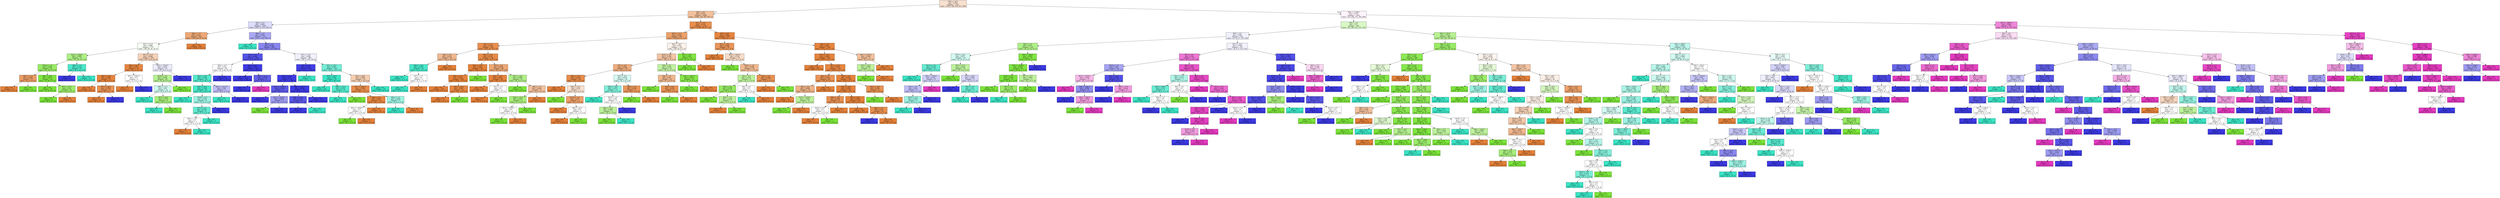 digraph Tree {
node [shape=box, style="filled", color="black"] ;
0 [label="X[0] <= 25.0\ngini = 0.743\nsamples = 3750\nvalue = [1507, 549, 434, 811, 449]", fillcolor="#f9e1d0"] ;
1 [label="X[6] <= 6.5\ngini = 0.574\nsamples = 2428\nvalue = [1464, 159, 297, 507, 1]", fillcolor="#f2c09c"] ;
0 -> 1 [labeldistance=2.5, labelangle=45, headlabel="True"] ;
2 [label="X[9] <= 0.5\ngini = 0.683\nsamples = 1204\nvalue = [355, 71, 273, 504, 1]", fillcolor="#dddcfa"] ;
1 -> 2 ;
3 [label="X[6] <= 1.5\ngini = 0.421\nsamples = 432\nvalue = [320, 68, 20, 24, 0]", fillcolor="#eda876"] ;
2 -> 3 ;
4 [label="X[7] <= 22.5\ngini = 0.688\nsamples = 174\nvalue = [62, 68, 20, 24, 0]", fillcolor="#f8fef4"] ;
3 -> 4 ;
5 [label="X[3] <= 1029.5\ngini = 0.495\nsamples = 74\nvalue = [11, 50, 12, 1, 0]", fillcolor="#aeef86"] ;
4 -> 5 ;
6 [label="X[19] <= 1.5\ngini = 0.296\nsamples = 61\nvalue = [11, 50, 0, 0, 0]", fillcolor="#98eb65"] ;
5 -> 6 ;
7 [label="X[8] <= 17.5\ngini = 0.298\nsamples = 11\nvalue = [9, 2, 0, 0, 0]", fillcolor="#eb9d65"] ;
6 -> 7 ;
8 [label="gini = 0.0\nsamples = 9\nvalue = [9, 0, 0, 0, 0]", fillcolor="#e58139"] ;
7 -> 8 ;
9 [label="gini = 0.0\nsamples = 2\nvalue = [0, 2, 0, 0, 0]", fillcolor="#7be539"] ;
7 -> 9 ;
10 [label="X[8] <= 20.5\ngini = 0.077\nsamples = 50\nvalue = [2, 48, 0, 0, 0]", fillcolor="#80e641"] ;
6 -> 10 ;
11 [label="gini = 0.0\nsamples = 40\nvalue = [0, 40, 0, 0, 0]", fillcolor="#7be539"] ;
10 -> 11 ;
12 [label="X[7] <= 21.5\ngini = 0.32\nsamples = 10\nvalue = [2, 8, 0, 0, 0]", fillcolor="#9cec6a"] ;
10 -> 12 ;
13 [label="gini = 0.0\nsamples = 8\nvalue = [0, 8, 0, 0, 0]", fillcolor="#7be539"] ;
12 -> 13 ;
14 [label="gini = 0.0\nsamples = 2\nvalue = [2, 0, 0, 0, 0]", fillcolor="#e58139"] ;
12 -> 14 ;
15 [label="X[8] <= 1.5\ngini = 0.142\nsamples = 13\nvalue = [0, 0, 12, 1, 0]", fillcolor="#49e7ca"] ;
5 -> 15 ;
16 [label="gini = 0.0\nsamples = 1\nvalue = [0, 0, 0, 1, 0]", fillcolor="#3c39e5"] ;
15 -> 16 ;
17 [label="gini = 0.0\nsamples = 12\nvalue = [0, 0, 12, 0, 0]", fillcolor="#39e5c5"] ;
15 -> 17 ;
18 [label="X[7] <= 27.5\ngini = 0.648\nsamples = 100\nvalue = [51, 18, 8, 23, 0]", fillcolor="#f6d1b7"] ;
4 -> 18 ;
19 [label="X[8] <= 22.5\ngini = 0.073\nsamples = 53\nvalue = [51, 0, 0, 2, 0]", fillcolor="#e68641"] ;
18 -> 19 ;
20 [label="X[8] <= 18.0\ngini = 0.038\nsamples = 51\nvalue = [50, 0, 0, 1, 0]", fillcolor="#e6843d"] ;
19 -> 20 ;
21 [label="gini = 0.0\nsamples = 42\nvalue = [42, 0, 0, 0, 0]", fillcolor="#e58139"] ;
20 -> 21 ;
22 [label="X[7] <= 26.5\ngini = 0.198\nsamples = 9\nvalue = [8, 0, 0, 1, 0]", fillcolor="#e89152"] ;
20 -> 22 ;
23 [label="gini = 0.0\nsamples = 8\nvalue = [8, 0, 0, 0, 0]", fillcolor="#e58139"] ;
22 -> 23 ;
24 [label="gini = 0.0\nsamples = 1\nvalue = [0, 0, 0, 1, 0]", fillcolor="#3c39e5"] ;
22 -> 24 ;
25 [label="X[3] <= 1022.5\ngini = 0.5\nsamples = 2\nvalue = [1, 0, 0, 1, 0]", fillcolor="#ffffff"] ;
19 -> 25 ;
26 [label="gini = 0.0\nsamples = 1\nvalue = [1, 0, 0, 0, 0]", fillcolor="#e58139"] ;
25 -> 26 ;
27 [label="gini = 0.0\nsamples = 1\nvalue = [0, 0, 0, 1, 0]", fillcolor="#3c39e5"] ;
25 -> 27 ;
28 [label="X[3] <= 1018.5\ngini = 0.625\nsamples = 47\nvalue = [0, 18, 8, 21, 0]", fillcolor="#ebebfc"] ;
18 -> 28 ;
29 [label="X[19] <= 6.5\ngini = 0.426\nsamples = 26\nvalue = [0, 18, 8, 0, 0]", fillcolor="#b6f191"] ;
28 -> 29 ;
30 [label="X[8] <= 11.5\ngini = 0.49\nsamples = 14\nvalue = [0, 6, 8, 0, 0]", fillcolor="#cef8f0"] ;
29 -> 30 ;
31 [label="gini = 0.0\nsamples = 6\nvalue = [0, 0, 6, 0, 0]", fillcolor="#39e5c5"] ;
30 -> 31 ;
32 [label="X[7] <= 29.5\ngini = 0.375\nsamples = 8\nvalue = [0, 6, 2, 0, 0]", fillcolor="#a7ee7b"] ;
30 -> 32 ;
33 [label="gini = 0.0\nsamples = 2\nvalue = [0, 0, 2, 0, 0]", fillcolor="#39e5c5"] ;
32 -> 33 ;
34 [label="gini = 0.0\nsamples = 6\nvalue = [0, 6, 0, 0, 0]", fillcolor="#7be539"] ;
32 -> 34 ;
35 [label="gini = 0.0\nsamples = 12\nvalue = [0, 12, 0, 0, 0]", fillcolor="#7be539"] ;
29 -> 35 ;
36 [label="gini = 0.0\nsamples = 21\nvalue = [0, 0, 0, 21, 0]", fillcolor="#3c39e5"] ;
28 -> 36 ;
37 [label="gini = 0.0\nsamples = 258\nvalue = [258, 0, 0, 0, 0]", fillcolor="#e58139"] ;
3 -> 37 ;
38 [label="X[6] <= 3.5\ngini = 0.504\nsamples = 772\nvalue = [35, 3, 253, 480, 1]", fillcolor="#aaa8f4"] ;
2 -> 38 ;
39 [label="gini = 0.0\nsamples = 91\nvalue = [0, 0, 91, 0, 0]", fillcolor="#39e5c5"] ;
38 -> 39 ;
40 [label="X[6] <= 5.5\ngini = 0.444\nsamples = 681\nvalue = [35, 3, 162, 480, 1]", fillcolor="#8886ef"] ;
38 -> 40 ;
41 [label="X[7] <= 4.5\ngini = 0.206\nsamples = 396\nvalue = [1, 0, 44, 350, 1]", fillcolor="#5553e8"] ;
40 -> 41 ;
42 [label="X[6] <= 4.5\ngini = 0.511\nsamples = 90\nvalue = [1, 0, 44, 45, 0]", fillcolor="#fbfbfe"] ;
41 -> 42 ;
43 [label="X[2] <= 19.5\ngini = 0.215\nsamples = 50\nvalue = [1, 0, 44, 5, 0]", fillcolor="#53e8cd"] ;
42 -> 43 ;
44 [label="X[8] <= 20.0\ngini = 0.126\nsamples = 45\nvalue = [1, 0, 42, 2, 0]", fillcolor="#47e7c9"] ;
43 -> 44 ;
45 [label="gini = 0.0\nsamples = 37\nvalue = [0, 0, 37, 0, 0]", fillcolor="#39e5c5"] ;
44 -> 45 ;
46 [label="X[19] <= 6.5\ngini = 0.531\nsamples = 8\nvalue = [1, 0, 5, 2, 0]", fillcolor="#9cf2e2"] ;
44 -> 46 ;
47 [label="X[7] <= 1.5\ngini = 0.278\nsamples = 6\nvalue = [1, 0, 5, 0, 0]", fillcolor="#61ead1"] ;
46 -> 47 ;
48 [label="X[2] <= 13.5\ngini = 0.5\nsamples = 2\nvalue = [1, 0, 1, 0, 0]", fillcolor="#ffffff"] ;
47 -> 48 ;
49 [label="gini = 0.0\nsamples = 1\nvalue = [1, 0, 0, 0, 0]", fillcolor="#e58139"] ;
48 -> 49 ;
50 [label="gini = 0.0\nsamples = 1\nvalue = [0, 0, 1, 0, 0]", fillcolor="#39e5c5"] ;
48 -> 50 ;
51 [label="gini = 0.0\nsamples = 4\nvalue = [0, 0, 4, 0, 0]", fillcolor="#39e5c5"] ;
47 -> 51 ;
52 [label="gini = 0.0\nsamples = 2\nvalue = [0, 0, 0, 2, 0]", fillcolor="#3c39e5"] ;
46 -> 52 ;
53 [label="X[3] <= 1013.5\ngini = 0.48\nsamples = 5\nvalue = [0, 0, 2, 3, 0]", fillcolor="#bebdf6"] ;
43 -> 53 ;
54 [label="gini = 0.0\nsamples = 2\nvalue = [0, 0, 2, 0, 0]", fillcolor="#39e5c5"] ;
53 -> 54 ;
55 [label="gini = 0.0\nsamples = 3\nvalue = [0, 0, 0, 3, 0]", fillcolor="#3c39e5"] ;
53 -> 55 ;
56 [label="gini = 0.0\nsamples = 40\nvalue = [0, 0, 0, 40, 0]", fillcolor="#3c39e5"] ;
42 -> 56 ;
57 [label="X[7] <= 29.5\ngini = 0.007\nsamples = 306\nvalue = [0, 0, 0, 305, 1]", fillcolor="#3d3ae5"] ;
41 -> 57 ;
58 [label="gini = 0.0\nsamples = 300\nvalue = [0, 0, 0, 300, 0]", fillcolor="#3c39e5"] ;
57 -> 58 ;
59 [label="X[2] <= 11.5\ngini = 0.278\nsamples = 6\nvalue = [0, 0, 0, 5, 1]", fillcolor="#6361ea"] ;
57 -> 59 ;
60 [label="gini = 0.0\nsamples = 5\nvalue = [0, 0, 0, 5, 0]", fillcolor="#3c39e5"] ;
59 -> 60 ;
61 [label="gini = 0.0\nsamples = 1\nvalue = [0, 0, 0, 0, 1]", fillcolor="#e539c0"] ;
59 -> 61 ;
62 [label="X[7] <= 15.5\ngini = 0.606\nsamples = 285\nvalue = [34, 3, 118, 130, 0]", fillcolor="#f1f1fd"] ;
40 -> 62 ;
63 [label="X[5] <= 1.5\ngini = 0.044\nsamples = 133\nvalue = [0, 1, 2, 130, 0]", fillcolor="#403ee6"] ;
62 -> 63 ;
64 [label="X[2] <= 10.5\ngini = 0.03\nsamples = 132\nvalue = [0, 1, 1, 130, 0]", fillcolor="#3f3ce5"] ;
63 -> 64 ;
65 [label="X[3] <= 1020.5\ngini = 0.245\nsamples = 7\nvalue = [0, 1, 0, 6, 0]", fillcolor="#5d5ae9"] ;
64 -> 65 ;
66 [label="gini = 0.0\nsamples = 4\nvalue = [0, 0, 0, 4, 0]", fillcolor="#3c39e5"] ;
65 -> 66 ;
67 [label="X[3] <= 1022.5\ngini = 0.444\nsamples = 3\nvalue = [0, 1, 0, 2, 0]", fillcolor="#9e9cf2"] ;
65 -> 67 ;
68 [label="gini = 0.0\nsamples = 1\nvalue = [0, 1, 0, 0, 0]", fillcolor="#7be539"] ;
67 -> 68 ;
69 [label="gini = 0.0\nsamples = 2\nvalue = [0, 0, 0, 2, 0]", fillcolor="#3c39e5"] ;
67 -> 69 ;
70 [label="X[3] <= 1013.5\ngini = 0.016\nsamples = 125\nvalue = [0, 0, 1, 124, 0]", fillcolor="#3e3be5"] ;
64 -> 70 ;
71 [label="X[8] <= 19.5\ngini = 0.219\nsamples = 8\nvalue = [0, 0, 1, 7, 0]", fillcolor="#5855e9"] ;
70 -> 71 ;
72 [label="gini = 0.0\nsamples = 7\nvalue = [0, 0, 0, 7, 0]", fillcolor="#3c39e5"] ;
71 -> 72 ;
73 [label="gini = 0.0\nsamples = 1\nvalue = [0, 0, 1, 0, 0]", fillcolor="#39e5c5"] ;
71 -> 73 ;
74 [label="gini = 0.0\nsamples = 117\nvalue = [0, 0, 0, 117, 0]", fillcolor="#3c39e5"] ;
70 -> 74 ;
75 [label="gini = 0.0\nsamples = 1\nvalue = [0, 0, 1, 0, 0]", fillcolor="#39e5c5"] ;
63 -> 75 ;
76 [label="X[7] <= 25.5\ngini = 0.367\nsamples = 152\nvalue = [34, 2, 116, 0, 0]", fillcolor="#75edd7"] ;
62 -> 76 ;
77 [label="X[7] <= 24.5\ngini = 0.02\nsamples = 97\nvalue = [0, 1, 96, 0, 0]", fillcolor="#3be5c6"] ;
76 -> 77 ;
78 [label="gini = 0.0\nsamples = 89\nvalue = [0, 0, 89, 0, 0]", fillcolor="#39e5c5"] ;
77 -> 78 ;
79 [label="X[8] <= 21.5\ngini = 0.219\nsamples = 8\nvalue = [0, 1, 7, 0, 0]", fillcolor="#55e9cd"] ;
77 -> 79 ;
80 [label="gini = 0.0\nsamples = 7\nvalue = [0, 0, 7, 0, 0]", fillcolor="#39e5c5"] ;
79 -> 80 ;
81 [label="gini = 0.0\nsamples = 1\nvalue = [0, 1, 0, 0, 0]", fillcolor="#7be539"] ;
79 -> 81 ;
82 [label="X[7] <= 28.5\ngini = 0.485\nsamples = 55\nvalue = [34, 1, 20, 0, 0]", fillcolor="#f5cdb0"] ;
76 -> 82 ;
83 [label="X[3] <= 1021.5\ngini = 0.152\nsamples = 37\nvalue = [34, 1, 2, 0, 0]", fillcolor="#e78c4a"] ;
82 -> 83 ;
84 [label="X[8] <= 0.5\ngini = 0.057\nsamples = 34\nvalue = [33, 1, 0, 0, 0]", fillcolor="#e6853f"] ;
83 -> 84 ;
85 [label="X[3] <= 1018.0\ngini = 0.5\nsamples = 2\nvalue = [1, 1, 0, 0, 0]", fillcolor="#ffffff"] ;
84 -> 85 ;
86 [label="gini = 0.0\nsamples = 1\nvalue = [0, 1, 0, 0, 0]", fillcolor="#7be539"] ;
85 -> 86 ;
87 [label="gini = 0.0\nsamples = 1\nvalue = [1, 0, 0, 0, 0]", fillcolor="#e58139"] ;
85 -> 87 ;
88 [label="gini = 0.0\nsamples = 32\nvalue = [32, 0, 0, 0, 0]", fillcolor="#e58139"] ;
84 -> 88 ;
89 [label="X[4] <= 1.5\ngini = 0.444\nsamples = 3\nvalue = [1, 0, 2, 0, 0]", fillcolor="#9cf2e2"] ;
83 -> 89 ;
90 [label="gini = 0.0\nsamples = 2\nvalue = [0, 0, 2, 0, 0]", fillcolor="#39e5c5"] ;
89 -> 90 ;
91 [label="gini = 0.0\nsamples = 1\nvalue = [1, 0, 0, 0, 0]", fillcolor="#e58139"] ;
89 -> 91 ;
92 [label="gini = 0.0\nsamples = 18\nvalue = [0, 0, 18, 0, 0]", fillcolor="#39e5c5"] ;
82 -> 92 ;
93 [label="X[7] <= 11.5\ngini = 0.174\nsamples = 1224\nvalue = [1109, 88, 24, 3, 0]", fillcolor="#e88e4d"] ;
1 -> 93 ;
94 [label="X[6] <= 11.5\ngini = 0.355\nsamples = 407\nvalue = [320, 62, 23, 2, 0]", fillcolor="#eca16b"] ;
93 -> 94 ;
95 [label="X[7] <= 2.5\ngini = 0.195\nsamples = 302\nvalue = [270, 18, 14, 0, 0]", fillcolor="#e88f4f"] ;
94 -> 95 ;
96 [label="X[6] <= 8.5\ngini = 0.423\nsamples = 46\nvalue = [32, 0, 14, 0, 0]", fillcolor="#f0b890"] ;
95 -> 96 ;
97 [label="X[8] <= 18.0\ngini = 0.124\nsamples = 15\nvalue = [1, 0, 14, 0, 0]", fillcolor="#47e7c9"] ;
96 -> 97 ;
98 [label="gini = 0.0\nsamples = 13\nvalue = [0, 0, 13, 0, 0]", fillcolor="#39e5c5"] ;
97 -> 98 ;
99 [label="X[7] <= 1.5\ngini = 0.5\nsamples = 2\nvalue = [1, 0, 1, 0, 0]", fillcolor="#ffffff"] ;
97 -> 99 ;
100 [label="gini = 0.0\nsamples = 1\nvalue = [0, 0, 1, 0, 0]", fillcolor="#39e5c5"] ;
99 -> 100 ;
101 [label="gini = 0.0\nsamples = 1\nvalue = [1, 0, 0, 0, 0]", fillcolor="#e58139"] ;
99 -> 101 ;
102 [label="gini = 0.0\nsamples = 31\nvalue = [31, 0, 0, 0, 0]", fillcolor="#e58139"] ;
96 -> 102 ;
103 [label="X[6] <= 10.5\ngini = 0.131\nsamples = 256\nvalue = [238, 18, 0, 0, 0]", fillcolor="#e78b48"] ;
95 -> 103 ;
104 [label="X[0] <= 12.0\ngini = 0.021\nsamples = 187\nvalue = [185, 2, 0, 0, 0]", fillcolor="#e5823b"] ;
103 -> 104 ;
105 [label="X[8] <= 21.5\ngini = 0.011\nsamples = 186\nvalue = [185, 1, 0, 0, 0]", fillcolor="#e5823a"] ;
104 -> 105 ;
106 [label="gini = 0.0\nsamples = 164\nvalue = [164, 0, 0, 0, 0]", fillcolor="#e58139"] ;
105 -> 106 ;
107 [label="X[2] <= 20.5\ngini = 0.087\nsamples = 22\nvalue = [21, 1, 0, 0, 0]", fillcolor="#e68742"] ;
105 -> 107 ;
108 [label="gini = 0.0\nsamples = 21\nvalue = [21, 0, 0, 0, 0]", fillcolor="#e58139"] ;
107 -> 108 ;
109 [label="gini = 0.0\nsamples = 1\nvalue = [0, 1, 0, 0, 0]", fillcolor="#7be539"] ;
107 -> 109 ;
110 [label="gini = 0.0\nsamples = 1\nvalue = [0, 1, 0, 0, 0]", fillcolor="#7be539"] ;
104 -> 110 ;
111 [label="X[7] <= 9.5\ngini = 0.356\nsamples = 69\nvalue = [53, 16, 0, 0, 0]", fillcolor="#eda775"] ;
103 -> 111 ;
112 [label="X[2] <= 14.5\ngini = 0.041\nsamples = 48\nvalue = [47, 1, 0, 0, 0]", fillcolor="#e6843d"] ;
111 -> 112 ;
113 [label="gini = 0.0\nsamples = 46\nvalue = [46, 0, 0, 0, 0]", fillcolor="#e58139"] ;
112 -> 113 ;
114 [label="X[1] <= 1.5\ngini = 0.5\nsamples = 2\nvalue = [1, 1, 0, 0, 0]", fillcolor="#ffffff"] ;
112 -> 114 ;
115 [label="gini = 0.0\nsamples = 1\nvalue = [1, 0, 0, 0, 0]", fillcolor="#e58139"] ;
114 -> 115 ;
116 [label="gini = 0.0\nsamples = 1\nvalue = [0, 1, 0, 0, 0]", fillcolor="#7be539"] ;
114 -> 116 ;
117 [label="X[7] <= 10.5\ngini = 0.408\nsamples = 21\nvalue = [6, 15, 0, 0, 0]", fillcolor="#b0ef88"] ;
111 -> 117 ;
118 [label="gini = 0.0\nsamples = 12\nvalue = [0, 12, 0, 0, 0]", fillcolor="#7be539"] ;
117 -> 118 ;
119 [label="X[8] <= 7.5\ngini = 0.444\nsamples = 9\nvalue = [6, 3, 0, 0, 0]", fillcolor="#f2c09c"] ;
117 -> 119 ;
120 [label="X[2] <= 12.5\ngini = 0.375\nsamples = 4\nvalue = [1, 3, 0, 0, 0]", fillcolor="#a7ee7b"] ;
119 -> 120 ;
121 [label="X[3] <= 1018.5\ngini = 0.5\nsamples = 2\nvalue = [1, 1, 0, 0, 0]", fillcolor="#ffffff"] ;
120 -> 121 ;
122 [label="gini = 0.0\nsamples = 1\nvalue = [0, 1, 0, 0, 0]", fillcolor="#7be539"] ;
121 -> 122 ;
123 [label="gini = 0.0\nsamples = 1\nvalue = [1, 0, 0, 0, 0]", fillcolor="#e58139"] ;
121 -> 123 ;
124 [label="gini = 0.0\nsamples = 2\nvalue = [0, 2, 0, 0, 0]", fillcolor="#7be539"] ;
120 -> 124 ;
125 [label="gini = 0.0\nsamples = 5\nvalue = [5, 0, 0, 0, 0]", fillcolor="#e58139"] ;
119 -> 125 ;
126 [label="X[2] <= 10.5\ngini = 0.59\nsamples = 105\nvalue = [50, 44, 9, 2, 0]", fillcolor="#fcf3ec"] ;
94 -> 126 ;
127 [label="X[19] <= 5.5\ngini = 0.554\nsamples = 81\nvalue = [49, 21, 9, 2, 0]", fillcolor="#f3c4a3"] ;
126 -> 127 ;
128 [label="X[7] <= 6.5\ngini = 0.464\nsamples = 58\nvalue = [41, 6, 9, 2, 0]", fillcolor="#eead7e"] ;
127 -> 128 ;
129 [label="X[8] <= 19.5\ngini = 0.145\nsamples = 38\nvalue = [35, 3, 0, 0, 0]", fillcolor="#e78c4a"] ;
128 -> 129 ;
130 [label="gini = 0.0\nsamples = 31\nvalue = [31, 0, 0, 0, 0]", fillcolor="#e58139"] ;
129 -> 130 ;
131 [label="X[8] <= 21.5\ngini = 0.49\nsamples = 7\nvalue = [4, 3, 0, 0, 0]", fillcolor="#f8e0ce"] ;
129 -> 131 ;
132 [label="gini = 0.0\nsamples = 2\nvalue = [0, 2, 0, 0, 0]", fillcolor="#7be539"] ;
131 -> 132 ;
133 [label="X[19] <= 4.5\ngini = 0.32\nsamples = 5\nvalue = [4, 1, 0, 0, 0]", fillcolor="#eca06a"] ;
131 -> 133 ;
134 [label="gini = 0.0\nsamples = 3\nvalue = [3, 0, 0, 0, 0]", fillcolor="#e58139"] ;
133 -> 134 ;
135 [label="X[8] <= 22.5\ngini = 0.5\nsamples = 2\nvalue = [1, 1, 0, 0, 0]", fillcolor="#ffffff"] ;
133 -> 135 ;
136 [label="gini = 0.0\nsamples = 1\nvalue = [1, 0, 0, 0, 0]", fillcolor="#e58139"] ;
135 -> 136 ;
137 [label="gini = 0.0\nsamples = 1\nvalue = [0, 1, 0, 0, 0]", fillcolor="#7be539"] ;
135 -> 137 ;
138 [label="X[7] <= 8.5\ngini = 0.675\nsamples = 20\nvalue = [6, 3, 9, 2, 0]", fillcolor="#d5f9f3"] ;
128 -> 138 ;
139 [label="X[8] <= 13.5\ngini = 0.473\nsamples = 13\nvalue = [0, 2, 9, 2, 0]", fillcolor="#81eeda"] ;
138 -> 139 ;
140 [label="gini = 0.0\nsamples = 8\nvalue = [0, 0, 8, 0, 0]", fillcolor="#39e5c5"] ;
139 -> 140 ;
141 [label="X[19] <= 2.5\ngini = 0.64\nsamples = 5\nvalue = [0, 2, 1, 2, 0]", fillcolor="#ffffff"] ;
139 -> 141 ;
142 [label="X[8] <= 22.5\ngini = 0.444\nsamples = 3\nvalue = [0, 2, 1, 0, 0]", fillcolor="#bdf29c"] ;
141 -> 142 ;
143 [label="gini = 0.0\nsamples = 2\nvalue = [0, 2, 0, 0, 0]", fillcolor="#7be539"] ;
142 -> 143 ;
144 [label="gini = 0.0\nsamples = 1\nvalue = [0, 0, 1, 0, 0]", fillcolor="#39e5c5"] ;
142 -> 144 ;
145 [label="gini = 0.0\nsamples = 2\nvalue = [0, 0, 0, 2, 0]", fillcolor="#3c39e5"] ;
141 -> 145 ;
146 [label="X[8] <= 1.5\ngini = 0.245\nsamples = 7\nvalue = [6, 1, 0, 0, 0]", fillcolor="#e9965a"] ;
138 -> 146 ;
147 [label="gini = 0.0\nsamples = 1\nvalue = [0, 1, 0, 0, 0]", fillcolor="#7be539"] ;
146 -> 147 ;
148 [label="gini = 0.0\nsamples = 6\nvalue = [6, 0, 0, 0, 0]", fillcolor="#e58139"] ;
146 -> 148 ;
149 [label="X[4] <= 0.5\ngini = 0.454\nsamples = 23\nvalue = [8, 15, 0, 0, 0]", fillcolor="#c1f3a3"] ;
127 -> 149 ;
150 [label="X[8] <= 1.5\ngini = 0.42\nsamples = 10\nvalue = [7, 3, 0, 0, 0]", fillcolor="#f0b78e"] ;
149 -> 150 ;
151 [label="gini = 0.0\nsamples = 2\nvalue = [0, 2, 0, 0, 0]", fillcolor="#7be539"] ;
150 -> 151 ;
152 [label="X[2] <= 8.5\ngini = 0.219\nsamples = 8\nvalue = [7, 1, 0, 0, 0]", fillcolor="#e99355"] ;
150 -> 152 ;
153 [label="gini = 0.0\nsamples = 1\nvalue = [0, 1, 0, 0, 0]", fillcolor="#7be539"] ;
152 -> 153 ;
154 [label="gini = 0.0\nsamples = 7\nvalue = [7, 0, 0, 0, 0]", fillcolor="#e58139"] ;
152 -> 154 ;
155 [label="X[3] <= 1027.5\ngini = 0.142\nsamples = 13\nvalue = [1, 12, 0, 0, 0]", fillcolor="#86e749"] ;
149 -> 155 ;
156 [label="gini = 0.0\nsamples = 12\nvalue = [0, 12, 0, 0, 0]", fillcolor="#7be539"] ;
155 -> 156 ;
157 [label="gini = 0.0\nsamples = 1\nvalue = [1, 0, 0, 0, 0]", fillcolor="#e58139"] ;
155 -> 157 ;
158 [label="X[7] <= 10.5\ngini = 0.08\nsamples = 24\nvalue = [1, 23, 0, 0, 0]", fillcolor="#81e642"] ;
126 -> 158 ;
159 [label="gini = 0.0\nsamples = 23\nvalue = [0, 23, 0, 0, 0]", fillcolor="#7be539"] ;
158 -> 159 ;
160 [label="gini = 0.0\nsamples = 1\nvalue = [1, 0, 0, 0, 0]", fillcolor="#e58139"] ;
158 -> 160 ;
161 [label="X[2] <= 9.5\ngini = 0.066\nsamples = 817\nvalue = [789, 26, 1, 1, 0]", fillcolor="#e68540"] ;
93 -> 161 ;
162 [label="X[7] <= 25.5\ngini = 0.248\nsamples = 91\nvalue = [78, 12, 1, 0, 0]", fillcolor="#e9965a"] ;
161 -> 162 ;
163 [label="gini = 0.0\nsamples = 61\nvalue = [61, 0, 0, 0, 0]", fillcolor="#e58139"] ;
162 -> 163 ;
164 [label="X[3] <= 1015.5\ngini = 0.518\nsamples = 30\nvalue = [17, 12, 1, 0, 0]", fillcolor="#f8dcc8"] ;
162 -> 164 ;
165 [label="gini = 0.0\nsamples = 5\nvalue = [0, 5, 0, 0, 0]", fillcolor="#7be539"] ;
164 -> 165 ;
166 [label="X[19] <= 3.0\ngini = 0.458\nsamples = 25\nvalue = [17, 7, 1, 0, 0]", fillcolor="#f1b991"] ;
164 -> 166 ;
167 [label="X[2] <= 8.5\ngini = 0.531\nsamples = 8\nvalue = [2, 5, 1, 0, 0]", fillcolor="#bdf29c"] ;
166 -> 167 ;
168 [label="X[8] <= 4.5\ngini = 0.278\nsamples = 6\nvalue = [1, 5, 0, 0, 0]", fillcolor="#95ea61"] ;
167 -> 168 ;
169 [label="gini = 0.0\nsamples = 3\nvalue = [0, 3, 0, 0, 0]", fillcolor="#7be539"] ;
168 -> 169 ;
170 [label="X[2] <= 7.5\ngini = 0.444\nsamples = 3\nvalue = [1, 2, 0, 0, 0]", fillcolor="#bdf29c"] ;
168 -> 170 ;
171 [label="gini = 0.0\nsamples = 1\nvalue = [1, 0, 0, 0, 0]", fillcolor="#e58139"] ;
170 -> 171 ;
172 [label="gini = 0.0\nsamples = 2\nvalue = [0, 2, 0, 0, 0]", fillcolor="#7be539"] ;
170 -> 172 ;
173 [label="X[4] <= 0.5\ngini = 0.5\nsamples = 2\nvalue = [1, 0, 1, 0, 0]", fillcolor="#ffffff"] ;
167 -> 173 ;
174 [label="gini = 0.0\nsamples = 1\nvalue = [0, 0, 1, 0, 0]", fillcolor="#39e5c5"] ;
173 -> 174 ;
175 [label="gini = 0.0\nsamples = 1\nvalue = [1, 0, 0, 0, 0]", fillcolor="#e58139"] ;
173 -> 175 ;
176 [label="X[4] <= 2.5\ngini = 0.208\nsamples = 17\nvalue = [15, 2, 0, 0, 0]", fillcolor="#e89253"] ;
166 -> 176 ;
177 [label="gini = 0.0\nsamples = 15\nvalue = [15, 0, 0, 0, 0]", fillcolor="#e58139"] ;
176 -> 177 ;
178 [label="gini = 0.0\nsamples = 2\nvalue = [0, 2, 0, 0, 0]", fillcolor="#7be539"] ;
176 -> 178 ;
179 [label="X[4] <= 4.5\ngini = 0.041\nsamples = 726\nvalue = [711, 14, 0, 1, 0]", fillcolor="#e6843d"] ;
161 -> 179 ;
180 [label="X[7] <= 21.5\ngini = 0.036\nsamples = 720\nvalue = [707, 12, 0, 1, 0]", fillcolor="#e5833d"] ;
179 -> 180 ;
181 [label="gini = 0.0\nsamples = 404\nvalue = [404, 0, 0, 0, 0]", fillcolor="#e58139"] ;
180 -> 181 ;
182 [label="X[7] <= 23.5\ngini = 0.079\nsamples = 316\nvalue = [303, 12, 0, 1, 0]", fillcolor="#e68641"] ;
180 -> 182 ;
183 [label="X[6] <= 9.5\ngini = 0.219\nsamples = 80\nvalue = [70, 10, 0, 0, 0]", fillcolor="#e99355"] ;
182 -> 183 ;
184 [label="X[6] <= 8.0\ngini = 0.408\nsamples = 35\nvalue = [25, 10, 0, 0, 0]", fillcolor="#efb388"] ;
183 -> 184 ;
185 [label="gini = 0.0\nsamples = 20\nvalue = [20, 0, 0, 0, 0]", fillcolor="#e58139"] ;
184 -> 185 ;
186 [label="X[3] <= 1018.5\ngini = 0.444\nsamples = 15\nvalue = [5, 10, 0, 0, 0]", fillcolor="#bdf29c"] ;
184 -> 186 ;
187 [label="gini = 0.0\nsamples = 10\nvalue = [0, 10, 0, 0, 0]", fillcolor="#7be539"] ;
186 -> 187 ;
188 [label="gini = 0.0\nsamples = 5\nvalue = [5, 0, 0, 0, 0]", fillcolor="#e58139"] ;
186 -> 188 ;
189 [label="gini = 0.0\nsamples = 45\nvalue = [45, 0, 0, 0, 0]", fillcolor="#e58139"] ;
183 -> 189 ;
190 [label="X[4] <= 2.5\ngini = 0.025\nsamples = 236\nvalue = [233, 2, 0, 1, 0]", fillcolor="#e5833c"] ;
182 -> 190 ;
191 [label="X[2] <= 10.5\ngini = 0.018\nsamples = 227\nvalue = [225, 1, 0, 1, 0]", fillcolor="#e5823b"] ;
190 -> 191 ;
192 [label="X[8] <= 5.5\ngini = 0.198\nsamples = 9\nvalue = [8, 1, 0, 0, 0]", fillcolor="#e89152"] ;
191 -> 192 ;
193 [label="X[19] <= 4.0\ngini = 0.5\nsamples = 2\nvalue = [1, 1, 0, 0, 0]", fillcolor="#ffffff"] ;
192 -> 193 ;
194 [label="gini = 0.0\nsamples = 1\nvalue = [1, 0, 0, 0, 0]", fillcolor="#e58139"] ;
193 -> 194 ;
195 [label="gini = 0.0\nsamples = 1\nvalue = [0, 1, 0, 0, 0]", fillcolor="#7be539"] ;
193 -> 195 ;
196 [label="gini = 0.0\nsamples = 7\nvalue = [7, 0, 0, 0, 0]", fillcolor="#e58139"] ;
192 -> 196 ;
197 [label="X[7] <= 30.5\ngini = 0.009\nsamples = 218\nvalue = [217, 0, 0, 1, 0]", fillcolor="#e5823a"] ;
191 -> 197 ;
198 [label="gini = 0.0\nsamples = 208\nvalue = [208, 0, 0, 0, 0]", fillcolor="#e58139"] ;
197 -> 198 ;
199 [label="X[8] <= 1.5\ngini = 0.18\nsamples = 10\nvalue = [9, 0, 0, 1, 0]", fillcolor="#e88f4f"] ;
197 -> 199 ;
200 [label="gini = 0.0\nsamples = 1\nvalue = [0, 0, 0, 1, 0]", fillcolor="#3c39e5"] ;
199 -> 200 ;
201 [label="gini = 0.0\nsamples = 9\nvalue = [9, 0, 0, 0, 0]", fillcolor="#e58139"] ;
199 -> 201 ;
202 [label="X[2] <= 14.0\ngini = 0.198\nsamples = 9\nvalue = [8, 1, 0, 0, 0]", fillcolor="#e89152"] ;
190 -> 202 ;
203 [label="gini = 0.0\nsamples = 1\nvalue = [0, 1, 0, 0, 0]", fillcolor="#7be539"] ;
202 -> 203 ;
204 [label="gini = 0.0\nsamples = 8\nvalue = [8, 0, 0, 0, 0]", fillcolor="#e58139"] ;
202 -> 204 ;
205 [label="X[3] <= 1014.5\ngini = 0.444\nsamples = 6\nvalue = [4, 2, 0, 0, 0]", fillcolor="#f2c09c"] ;
179 -> 205 ;
206 [label="X[7] <= 28.5\ngini = 0.444\nsamples = 3\nvalue = [1, 2, 0, 0, 0]", fillcolor="#bdf29c"] ;
205 -> 206 ;
207 [label="gini = 0.0\nsamples = 2\nvalue = [0, 2, 0, 0, 0]", fillcolor="#7be539"] ;
206 -> 207 ;
208 [label="gini = 0.0\nsamples = 1\nvalue = [1, 0, 0, 0, 0]", fillcolor="#e58139"] ;
206 -> 208 ;
209 [label="gini = 0.0\nsamples = 3\nvalue = [3, 0, 0, 0, 0]", fillcolor="#e58139"] ;
205 -> 209 ;
210 [label="X[0] <= 1238.0\ngini = 0.733\nsamples = 1322\nvalue = [43, 390, 137, 304, 448]", fillcolor="#fdf3fb"] ;
0 -> 210 [labeldistance=2.5, labelangle=-45, headlabel="False"] ;
211 [label="X[6] <= 6.5\ngini = 0.71\nsamples = 865\nvalue = [41, 385, 121, 191, 127]", fillcolor="#d9f8c6"] ;
210 -> 211 ;
212 [label="X[9] <= 0.5\ngini = 0.691\nsamples = 376\nvalue = [0, 78, 27, 145, 126]", fillcolor="#f0f0fd"] ;
211 -> 212 ;
213 [label="X[6] <= 1.5\ngini = 0.477\nsamples = 105\nvalue = [0, 72, 22, 10, 1]", fillcolor="#afef88"] ;
212 -> 213 ;
214 [label="X[7] <= 22.5\ngini = 0.637\nsamples = 44\nvalue = [0, 14, 21, 8, 1]", fillcolor="#d1f9f1"] ;
213 -> 214 ;
215 [label="X[11] <= 0.5\ngini = 0.322\nsamples = 21\nvalue = [0, 0, 17, 3, 1]", fillcolor="#65ebd2"] ;
214 -> 215 ;
216 [label="gini = 0.0\nsamples = 15\nvalue = [0, 0, 15, 0, 0]", fillcolor="#39e5c5"] ;
215 -> 216 ;
217 [label="X[0] <= 1060.5\ngini = 0.611\nsamples = 6\nvalue = [0, 0, 2, 3, 1]", fillcolor="#cecef8"] ;
215 -> 217 ;
218 [label="X[5] <= 0.5\ngini = 0.48\nsamples = 5\nvalue = [0, 0, 2, 3, 0]", fillcolor="#bebdf6"] ;
217 -> 218 ;
219 [label="X[19] <= 5.5\ngini = 0.444\nsamples = 3\nvalue = [0, 0, 2, 1, 0]", fillcolor="#9cf2e2"] ;
218 -> 219 ;
220 [label="gini = 0.0\nsamples = 2\nvalue = [0, 0, 2, 0, 0]", fillcolor="#39e5c5"] ;
219 -> 220 ;
221 [label="gini = 0.0\nsamples = 1\nvalue = [0, 0, 0, 1, 0]", fillcolor="#3c39e5"] ;
219 -> 221 ;
222 [label="gini = 0.0\nsamples = 2\nvalue = [0, 0, 0, 2, 0]", fillcolor="#3c39e5"] ;
218 -> 222 ;
223 [label="gini = 0.0\nsamples = 1\nvalue = [0, 0, 0, 0, 1]", fillcolor="#e539c0"] ;
217 -> 223 ;
224 [label="X[7] <= 27.0\ngini = 0.552\nsamples = 23\nvalue = [0, 14, 4, 5, 0]", fillcolor="#bdf29c"] ;
214 -> 224 ;
225 [label="gini = 0.0\nsamples = 14\nvalue = [0, 14, 0, 0, 0]", fillcolor="#7be539"] ;
224 -> 225 ;
226 [label="X[7] <= 29.5\ngini = 0.494\nsamples = 9\nvalue = [0, 0, 4, 5, 0]", fillcolor="#d8d7fa"] ;
224 -> 226 ;
227 [label="gini = 0.0\nsamples = 4\nvalue = [0, 0, 0, 4, 0]", fillcolor="#3c39e5"] ;
226 -> 227 ;
228 [label="X[4] <= 2.5\ngini = 0.32\nsamples = 5\nvalue = [0, 0, 4, 1, 0]", fillcolor="#6aecd4"] ;
226 -> 228 ;
229 [label="gini = 0.0\nsamples = 4\nvalue = [0, 0, 4, 0, 0]", fillcolor="#39e5c5"] ;
228 -> 229 ;
230 [label="gini = 0.0\nsamples = 1\nvalue = [0, 0, 0, 1, 0]", fillcolor="#3c39e5"] ;
228 -> 230 ;
231 [label="X[0] <= 963.0\ngini = 0.095\nsamples = 61\nvalue = [0, 58, 1, 2, 0]", fillcolor="#82e643"] ;
213 -> 231 ;
232 [label="X[3] <= 1026.5\ngini = 0.065\nsamples = 60\nvalue = [0, 58, 1, 1, 0]", fillcolor="#7fe640"] ;
231 -> 232 ;
233 [label="X[19] <= 5.5\ngini = 0.034\nsamples = 57\nvalue = [0, 56, 1, 0, 0]", fillcolor="#7de53d"] ;
232 -> 233 ;
234 [label="gini = 0.0\nsamples = 52\nvalue = [0, 52, 0, 0, 0]", fillcolor="#7be539"] ;
233 -> 234 ;
235 [label="X[7] <= 6.5\ngini = 0.32\nsamples = 5\nvalue = [0, 4, 1, 0, 0]", fillcolor="#9cec6a"] ;
233 -> 235 ;
236 [label="gini = 0.0\nsamples = 1\nvalue = [0, 0, 1, 0, 0]", fillcolor="#39e5c5"] ;
235 -> 236 ;
237 [label="gini = 0.0\nsamples = 4\nvalue = [0, 4, 0, 0, 0]", fillcolor="#7be539"] ;
235 -> 237 ;
238 [label="X[7] <= 15.5\ngini = 0.444\nsamples = 3\nvalue = [0, 2, 0, 1, 0]", fillcolor="#bdf29c"] ;
232 -> 238 ;
239 [label="gini = 0.0\nsamples = 2\nvalue = [0, 2, 0, 0, 0]", fillcolor="#7be539"] ;
238 -> 239 ;
240 [label="gini = 0.0\nsamples = 1\nvalue = [0, 0, 0, 1, 0]", fillcolor="#3c39e5"] ;
238 -> 240 ;
241 [label="gini = 0.0\nsamples = 1\nvalue = [0, 0, 0, 1, 0]", fillcolor="#3c39e5"] ;
231 -> 241 ;
242 [label="X[7] <= 16.5\ngini = 0.538\nsamples = 271\nvalue = [0, 6, 5, 135, 125]", fillcolor="#f2f1fd"] ;
212 -> 242 ;
243 [label="X[7] <= 4.5\ngini = 0.39\nsamples = 157\nvalue = [0, 2, 4, 33, 118]", fillcolor="#ed77d4"] ;
242 -> 243 ;
244 [label="X[19] <= 3.5\ngini = 0.48\nsamples = 36\nvalue = [0, 1, 0, 23, 12]", fillcolor="#a6a4f3"] ;
243 -> 244 ;
245 [label="X[3] <= 1018.5\ngini = 0.526\nsamples = 17\nvalue = [0, 1, 0, 6, 10]", fillcolor="#f6b7e8"] ;
244 -> 245 ;
246 [label="gini = 0.0\nsamples = 8\nvalue = [0, 0, 0, 0, 8]", fillcolor="#e539c0"] ;
245 -> 246 ;
247 [label="X[0] <= 425.5\ngini = 0.494\nsamples = 9\nvalue = [0, 1, 0, 6, 2]", fillcolor="#908ef0"] ;
245 -> 247 ;
248 [label="gini = 0.0\nsamples = 6\nvalue = [0, 0, 0, 6, 0]", fillcolor="#3c39e5"] ;
247 -> 248 ;
249 [label="X[0] <= 582.5\ngini = 0.444\nsamples = 3\nvalue = [0, 1, 0, 0, 2]", fillcolor="#f29ce0"] ;
247 -> 249 ;
250 [label="gini = 0.0\nsamples = 1\nvalue = [0, 1, 0, 0, 0]", fillcolor="#7be539"] ;
249 -> 250 ;
251 [label="gini = 0.0\nsamples = 2\nvalue = [0, 0, 0, 0, 2]", fillcolor="#e539c0"] ;
249 -> 251 ;
252 [label="X[2] <= 19.5\ngini = 0.188\nsamples = 19\nvalue = [0, 0, 0, 17, 2]", fillcolor="#5350e8"] ;
244 -> 252 ;
253 [label="gini = 0.0\nsamples = 16\nvalue = [0, 0, 0, 16, 0]", fillcolor="#3c39e5"] ;
252 -> 253 ;
254 [label="X[8] <= 15.5\ngini = 0.444\nsamples = 3\nvalue = [0, 0, 0, 1, 2]", fillcolor="#f29ce0"] ;
252 -> 254 ;
255 [label="gini = 0.0\nsamples = 1\nvalue = [0, 0, 0, 1, 0]", fillcolor="#3c39e5"] ;
254 -> 255 ;
256 [label="gini = 0.0\nsamples = 2\nvalue = [0, 0, 0, 0, 2]", fillcolor="#e539c0"] ;
254 -> 256 ;
257 [label="X[6] <= 3.5\ngini = 0.225\nsamples = 121\nvalue = [0, 1, 4, 10, 106]", fillcolor="#e954c9"] ;
243 -> 257 ;
258 [label="X[2] <= 17.0\ngini = 0.571\nsamples = 7\nvalue = [0, 1, 4, 2, 0]", fillcolor="#b0f5e8"] ;
257 -> 258 ;
259 [label="X[0] <= 929.5\ngini = 0.32\nsamples = 5\nvalue = [0, 0, 4, 1, 0]", fillcolor="#6aecd4"] ;
258 -> 259 ;
260 [label="gini = 0.0\nsamples = 3\nvalue = [0, 0, 3, 0, 0]", fillcolor="#39e5c5"] ;
259 -> 260 ;
261 [label="X[4] <= 2.5\ngini = 0.5\nsamples = 2\nvalue = [0, 0, 1, 1, 0]", fillcolor="#ffffff"] ;
259 -> 261 ;
262 [label="gini = 0.0\nsamples = 1\nvalue = [0, 0, 0, 1, 0]", fillcolor="#3c39e5"] ;
261 -> 262 ;
263 [label="gini = 0.0\nsamples = 1\nvalue = [0, 0, 1, 0, 0]", fillcolor="#39e5c5"] ;
261 -> 263 ;
264 [label="X[4] <= 0.5\ngini = 0.5\nsamples = 2\nvalue = [0, 1, 0, 1, 0]", fillcolor="#ffffff"] ;
258 -> 264 ;
265 [label="gini = 0.0\nsamples = 1\nvalue = [0, 1, 0, 0, 0]", fillcolor="#7be539"] ;
264 -> 265 ;
266 [label="gini = 0.0\nsamples = 1\nvalue = [0, 0, 0, 1, 0]", fillcolor="#3c39e5"] ;
264 -> 266 ;
267 [label="X[6] <= 5.5\ngini = 0.131\nsamples = 114\nvalue = [0, 0, 0, 8, 106]", fillcolor="#e748c5"] ;
257 -> 267 ;
268 [label="gini = 0.0\nsamples = 73\nvalue = [0, 0, 0, 0, 73]", fillcolor="#e539c0"] ;
267 -> 268 ;
269 [label="X[7] <= 7.5\ngini = 0.314\nsamples = 41\nvalue = [0, 0, 0, 8, 33]", fillcolor="#eb69cf"] ;
267 -> 269 ;
270 [label="gini = 0.0\nsamples = 3\nvalue = [0, 0, 0, 3, 0]", fillcolor="#3c39e5"] ;
269 -> 270 ;
271 [label="X[7] <= 15.5\ngini = 0.229\nsamples = 38\nvalue = [0, 0, 0, 5, 33]", fillcolor="#e957ca"] ;
269 -> 271 ;
272 [label="X[2] <= 15.0\ngini = 0.108\nsamples = 35\nvalue = [0, 0, 0, 2, 33]", fillcolor="#e745c4"] ;
271 -> 272 ;
273 [label="gini = 0.0\nsamples = 1\nvalue = [0, 0, 0, 1, 0]", fillcolor="#3c39e5"] ;
272 -> 273 ;
274 [label="X[2] <= 18.5\ngini = 0.057\nsamples = 34\nvalue = [0, 0, 0, 1, 33]", fillcolor="#e63fc2"] ;
272 -> 274 ;
275 [label="X[19] <= 2.5\ngini = 0.444\nsamples = 3\nvalue = [0, 0, 0, 1, 2]", fillcolor="#f29ce0"] ;
274 -> 275 ;
276 [label="gini = 0.0\nsamples = 1\nvalue = [0, 0, 0, 1, 0]", fillcolor="#3c39e5"] ;
275 -> 276 ;
277 [label="gini = 0.0\nsamples = 2\nvalue = [0, 0, 0, 0, 2]", fillcolor="#e539c0"] ;
275 -> 277 ;
278 [label="gini = 0.0\nsamples = 31\nvalue = [0, 0, 0, 0, 31]", fillcolor="#e539c0"] ;
274 -> 278 ;
279 [label="gini = 0.0\nsamples = 3\nvalue = [0, 0, 0, 3, 0]", fillcolor="#3c39e5"] ;
271 -> 279 ;
280 [label="X[0] <= 974.5\ngini = 0.194\nsamples = 114\nvalue = [0, 4, 1, 102, 7]", fillcolor="#524fe8"] ;
242 -> 280 ;
281 [label="X[4] <= 6.5\ngini = 0.127\nsamples = 105\nvalue = [0, 4, 1, 98, 2]", fillcolor="#4a47e7"] ;
280 -> 281 ;
282 [label="X[19] <= 1.5\ngini = 0.11\nsamples = 104\nvalue = [0, 4, 1, 98, 1]", fillcolor="#4845e7"] ;
281 -> 282 ;
283 [label="X[2] <= 18.5\ngini = 0.507\nsamples = 15\nvalue = [0, 3, 1, 10, 1]", fillcolor="#8d8cf0"] ;
282 -> 283 ;
284 [label="X[3] <= 1013.5\ngini = 0.165\nsamples = 11\nvalue = [0, 0, 0, 10, 1]", fillcolor="#504de8"] ;
283 -> 284 ;
285 [label="X[12] <= 0.5\ngini = 0.5\nsamples = 2\nvalue = [0, 0, 0, 1, 1]", fillcolor="#ffffff"] ;
284 -> 285 ;
286 [label="gini = 0.0\nsamples = 1\nvalue = [0, 0, 0, 0, 1]", fillcolor="#e539c0"] ;
285 -> 286 ;
287 [label="gini = 0.0\nsamples = 1\nvalue = [0, 0, 0, 1, 0]", fillcolor="#3c39e5"] ;
285 -> 287 ;
288 [label="gini = 0.0\nsamples = 9\nvalue = [0, 0, 0, 9, 0]", fillcolor="#3c39e5"] ;
284 -> 288 ;
289 [label="X[0] <= 613.5\ngini = 0.375\nsamples = 4\nvalue = [0, 3, 1, 0, 0]", fillcolor="#a7ee7b"] ;
283 -> 289 ;
290 [label="gini = 0.0\nsamples = 3\nvalue = [0, 3, 0, 0, 0]", fillcolor="#7be539"] ;
289 -> 290 ;
291 [label="gini = 0.0\nsamples = 1\nvalue = [0, 0, 1, 0, 0]", fillcolor="#39e5c5"] ;
289 -> 291 ;
292 [label="X[19] <= 6.5\ngini = 0.022\nsamples = 89\nvalue = [0, 1, 0, 88, 0]", fillcolor="#3e3be5"] ;
282 -> 292 ;
293 [label="gini = 0.0\nsamples = 81\nvalue = [0, 0, 0, 81, 0]", fillcolor="#3c39e5"] ;
292 -> 293 ;
294 [label="X[7] <= 26.0\ngini = 0.219\nsamples = 8\nvalue = [0, 1, 0, 7, 0]", fillcolor="#5855e9"] ;
292 -> 294 ;
295 [label="gini = 0.0\nsamples = 6\nvalue = [0, 0, 0, 6, 0]", fillcolor="#3c39e5"] ;
294 -> 295 ;
296 [label="X[11] <= 0.5\ngini = 0.5\nsamples = 2\nvalue = [0, 1, 0, 1, 0]", fillcolor="#ffffff"] ;
294 -> 296 ;
297 [label="gini = 0.0\nsamples = 1\nvalue = [0, 1, 0, 0, 0]", fillcolor="#7be539"] ;
296 -> 297 ;
298 [label="gini = 0.0\nsamples = 1\nvalue = [0, 0, 0, 1, 0]", fillcolor="#3c39e5"] ;
296 -> 298 ;
299 [label="gini = 0.0\nsamples = 1\nvalue = [0, 0, 0, 0, 1]", fillcolor="#e539c0"] ;
281 -> 299 ;
300 [label="X[4] <= 2.5\ngini = 0.494\nsamples = 9\nvalue = [0, 0, 0, 4, 5]", fillcolor="#fad7f2"] ;
280 -> 300 ;
301 [label="X[3] <= 1022.0\ngini = 0.278\nsamples = 6\nvalue = [0, 0, 0, 1, 5]", fillcolor="#ea61cd"] ;
300 -> 301 ;
302 [label="gini = 0.0\nsamples = 5\nvalue = [0, 0, 0, 0, 5]", fillcolor="#e539c0"] ;
301 -> 302 ;
303 [label="gini = 0.0\nsamples = 1\nvalue = [0, 0, 0, 1, 0]", fillcolor="#3c39e5"] ;
301 -> 303 ;
304 [label="gini = 0.0\nsamples = 3\nvalue = [0, 0, 0, 3, 0]", fillcolor="#3c39e5"] ;
300 -> 304 ;
305 [label="X[0] <= 553.0\ngini = 0.553\nsamples = 489\nvalue = [41, 307, 94, 46, 1]", fillcolor="#b8f194"] ;
211 -> 305 ;
306 [label="X[6] <= 11.5\ngini = 0.353\nsamples = 345\nvalue = [35, 274, 24, 12, 0]", fillcolor="#99eb66"] ;
305 -> 306 ;
307 [label="X[7] <= 2.5\ngini = 0.234\nsamples = 289\nvalue = [10, 252, 16, 11, 0]", fillcolor="#8de954"] ;
306 -> 307 ;
308 [label="X[6] <= 8.5\ngini = 0.53\nsamples = 26\nvalue = [0, 14, 1, 11, 0]", fillcolor="#e5fad7"] ;
307 -> 308 ;
309 [label="gini = 0.0\nsamples = 11\nvalue = [0, 0, 0, 11, 0]", fillcolor="#3c39e5"] ;
308 -> 309 ;
310 [label="X[8] <= 11.5\ngini = 0.124\nsamples = 15\nvalue = [0, 14, 1, 0, 0]", fillcolor="#84e747"] ;
308 -> 310 ;
311 [label="X[8] <= 5.5\ngini = 0.5\nsamples = 2\nvalue = [0, 1, 1, 0, 0]", fillcolor="#ffffff"] ;
310 -> 311 ;
312 [label="gini = 0.0\nsamples = 1\nvalue = [0, 1, 0, 0, 0]", fillcolor="#7be539"] ;
311 -> 312 ;
313 [label="gini = 0.0\nsamples = 1\nvalue = [0, 0, 1, 0, 0]", fillcolor="#39e5c5"] ;
311 -> 313 ;
314 [label="gini = 0.0\nsamples = 13\nvalue = [0, 13, 0, 0, 0]", fillcolor="#7be539"] ;
310 -> 314 ;
315 [label="X[9] <= 0.5\ngini = 0.176\nsamples = 263\nvalue = [10, 238, 15, 0, 0]", fillcolor="#88e84d"] ;
307 -> 315 ;
316 [label="gini = 0.0\nsamples = 2\nvalue = [2, 0, 0, 0, 0]", fillcolor="#e58139"] ;
315 -> 316 ;
317 [label="X[6] <= 10.5\ngini = 0.164\nsamples = 261\nvalue = [8, 238, 15, 0, 0]", fillcolor="#87e74c"] ;
315 -> 317 ;
318 [label="X[7] <= 21.5\ngini = 0.097\nsamples = 198\nvalue = [7, 188, 3, 0, 0]", fillcolor="#82e643"] ;
317 -> 318 ;
319 [label="gini = 0.0\nsamples = 137\nvalue = [0, 137, 0, 0, 0]", fillcolor="#7be539"] ;
318 -> 319 ;
320 [label="X[19] <= 1.5\ngini = 0.285\nsamples = 61\nvalue = [7, 51, 3, 0, 0]", fillcolor="#93ea5e"] ;
318 -> 320 ;
321 [label="X[6] <= 9.5\ngini = 0.444\nsamples = 6\nvalue = [4, 2, 0, 0, 0]", fillcolor="#f2c09c"] ;
320 -> 321 ;
322 [label="gini = 0.0\nsamples = 2\nvalue = [0, 2, 0, 0, 0]", fillcolor="#7be539"] ;
321 -> 322 ;
323 [label="gini = 0.0\nsamples = 4\nvalue = [4, 0, 0, 0, 0]", fillcolor="#e58139"] ;
321 -> 323 ;
324 [label="X[7] <= 22.5\ngini = 0.2\nsamples = 55\nvalue = [3, 49, 3, 0, 0]", fillcolor="#8ae850"] ;
320 -> 324 ;
325 [label="X[2] <= 19.5\ngini = 0.49\nsamples = 7\nvalue = [0, 4, 3, 0, 0]", fillcolor="#def8ce"] ;
324 -> 325 ;
326 [label="gini = 0.0\nsamples = 4\nvalue = [0, 4, 0, 0, 0]", fillcolor="#7be539"] ;
325 -> 326 ;
327 [label="gini = 0.0\nsamples = 3\nvalue = [0, 0, 3, 0, 0]", fillcolor="#39e5c5"] ;
325 -> 327 ;
328 [label="X[19] <= 6.5\ngini = 0.117\nsamples = 48\nvalue = [3, 45, 0, 0, 0]", fillcolor="#84e746"] ;
324 -> 328 ;
329 [label="gini = 0.0\nsamples = 38\nvalue = [0, 38, 0, 0, 0]", fillcolor="#7be539"] ;
328 -> 329 ;
330 [label="X[7] <= 24.5\ngini = 0.42\nsamples = 10\nvalue = [3, 7, 0, 0, 0]", fillcolor="#b4f08e"] ;
328 -> 330 ;
331 [label="gini = 0.0\nsamples = 3\nvalue = [3, 0, 0, 0, 0]", fillcolor="#e58139"] ;
330 -> 331 ;
332 [label="gini = 0.0\nsamples = 7\nvalue = [0, 7, 0, 0, 0]", fillcolor="#7be539"] ;
330 -> 332 ;
333 [label="X[7] <= 28.5\ngini = 0.334\nsamples = 63\nvalue = [1, 50, 12, 0, 0]", fillcolor="#9dec6b"] ;
317 -> 333 ;
334 [label="X[2] <= 18.5\ngini = 0.219\nsamples = 57\nvalue = [1, 50, 6, 0, 0]", fillcolor="#8de954"] ;
333 -> 334 ;
335 [label="X[0] <= 393.0\ngini = 0.168\nsamples = 55\nvalue = [1, 50, 4, 0, 0]", fillcolor="#88e84c"] ;
334 -> 335 ;
336 [label="X[2] <= 17.5\ngini = 0.077\nsamples = 50\nvalue = [0, 48, 2, 0, 0]", fillcolor="#80e641"] ;
335 -> 336 ;
337 [label="X[0] <= 354.0\ngini = 0.042\nsamples = 47\nvalue = [0, 46, 1, 0, 0]", fillcolor="#7ee63d"] ;
336 -> 337 ;
338 [label="gini = 0.0\nsamples = 42\nvalue = [0, 42, 0, 0, 0]", fillcolor="#7be539"] ;
337 -> 338 ;
339 [label="X[0] <= 359.0\ngini = 0.32\nsamples = 5\nvalue = [0, 4, 1, 0, 0]", fillcolor="#9cec6a"] ;
337 -> 339 ;
340 [label="gini = 0.0\nsamples = 1\nvalue = [0, 0, 1, 0, 0]", fillcolor="#39e5c5"] ;
339 -> 340 ;
341 [label="gini = 0.0\nsamples = 4\nvalue = [0, 4, 0, 0, 0]", fillcolor="#7be539"] ;
339 -> 341 ;
342 [label="X[4] <= 0.5\ngini = 0.444\nsamples = 3\nvalue = [0, 2, 1, 0, 0]", fillcolor="#bdf29c"] ;
336 -> 342 ;
343 [label="gini = 0.0\nsamples = 2\nvalue = [0, 2, 0, 0, 0]", fillcolor="#7be539"] ;
342 -> 343 ;
344 [label="gini = 0.0\nsamples = 1\nvalue = [0, 0, 1, 0, 0]", fillcolor="#39e5c5"] ;
342 -> 344 ;
345 [label="X[19] <= 3.0\ngini = 0.64\nsamples = 5\nvalue = [1, 2, 2, 0, 0]", fillcolor="#ffffff"] ;
335 -> 345 ;
346 [label="gini = 0.0\nsamples = 2\nvalue = [0, 0, 2, 0, 0]", fillcolor="#39e5c5"] ;
345 -> 346 ;
347 [label="X[0] <= 442.0\ngini = 0.444\nsamples = 3\nvalue = [1, 2, 0, 0, 0]", fillcolor="#bdf29c"] ;
345 -> 347 ;
348 [label="gini = 0.0\nsamples = 1\nvalue = [1, 0, 0, 0, 0]", fillcolor="#e58139"] ;
347 -> 348 ;
349 [label="gini = 0.0\nsamples = 2\nvalue = [0, 2, 0, 0, 0]", fillcolor="#7be539"] ;
347 -> 349 ;
350 [label="gini = 0.0\nsamples = 2\nvalue = [0, 0, 2, 0, 0]", fillcolor="#39e5c5"] ;
334 -> 350 ;
351 [label="gini = 0.0\nsamples = 6\nvalue = [0, 0, 6, 0, 0]", fillcolor="#39e5c5"] ;
333 -> 351 ;
352 [label="X[7] <= 10.5\ngini = 0.626\nsamples = 56\nvalue = [25, 22, 8, 1, 0]", fillcolor="#fdf4ee"] ;
306 -> 352 ;
353 [label="X[2] <= 10.5\ngini = 0.547\nsamples = 17\nvalue = [0, 9, 7, 1, 0]", fillcolor="#e5fad7"] ;
352 -> 353 ;
354 [label="X[8] <= 12.5\ngini = 0.32\nsamples = 10\nvalue = [0, 8, 2, 0, 0]", fillcolor="#9cec6a"] ;
353 -> 354 ;
355 [label="gini = 0.0\nsamples = 7\nvalue = [0, 7, 0, 0, 0]", fillcolor="#7be539"] ;
354 -> 355 ;
356 [label="X[0] <= 112.0\ngini = 0.444\nsamples = 3\nvalue = [0, 1, 2, 0, 0]", fillcolor="#9cf2e2"] ;
354 -> 356 ;
357 [label="gini = 0.0\nsamples = 1\nvalue = [0, 1, 0, 0, 0]", fillcolor="#7be539"] ;
356 -> 357 ;
358 [label="gini = 0.0\nsamples = 2\nvalue = [0, 0, 2, 0, 0]", fillcolor="#39e5c5"] ;
356 -> 358 ;
359 [label="X[2] <= 12.0\ngini = 0.449\nsamples = 7\nvalue = [0, 1, 5, 1, 0]", fillcolor="#7beed8"] ;
353 -> 359 ;
360 [label="X[8] <= 11.5\ngini = 0.278\nsamples = 6\nvalue = [0, 1, 5, 0, 0]", fillcolor="#61ead1"] ;
359 -> 360 ;
361 [label="X[3] <= 1026.5\ngini = 0.5\nsamples = 2\nvalue = [0, 1, 1, 0, 0]", fillcolor="#ffffff"] ;
360 -> 361 ;
362 [label="gini = 0.0\nsamples = 1\nvalue = [0, 1, 0, 0, 0]", fillcolor="#7be539"] ;
361 -> 362 ;
363 [label="gini = 0.0\nsamples = 1\nvalue = [0, 0, 1, 0, 0]", fillcolor="#39e5c5"] ;
361 -> 363 ;
364 [label="gini = 0.0\nsamples = 4\nvalue = [0, 0, 4, 0, 0]", fillcolor="#39e5c5"] ;
360 -> 364 ;
365 [label="gini = 0.0\nsamples = 1\nvalue = [0, 0, 0, 1, 0]", fillcolor="#3c39e5"] ;
359 -> 365 ;
366 [label="X[9] <= 0.5\ngini = 0.477\nsamples = 39\nvalue = [25, 13, 1, 0, 0]", fillcolor="#f3c5a4"] ;
352 -> 366 ;
367 [label="gini = 0.0\nsamples = 10\nvalue = [10, 0, 0, 0, 0]", fillcolor="#e58139"] ;
366 -> 367 ;
368 [label="X[7] <= 28.5\ngini = 0.53\nsamples = 29\nvalue = [15, 13, 1, 0, 0]", fillcolor="#fcefe6"] ;
366 -> 368 ;
369 [label="X[8] <= 19.5\ngini = 0.526\nsamples = 19\nvalue = [7, 11, 1, 0, 0]", fillcolor="#d3f6bd"] ;
368 -> 369 ;
370 [label="X[0] <= 417.0\ngini = 0.561\nsamples = 14\nvalue = [7, 6, 1, 0, 0]", fillcolor="#fcefe6"] ;
369 -> 370 ;
371 [label="X[7] <= 27.5\ngini = 0.542\nsamples = 12\nvalue = [7, 4, 1, 0, 0]", fillcolor="#f5d0b5"] ;
370 -> 371 ;
372 [label="X[12] <= 0.5\ngini = 0.463\nsamples = 11\nvalue = [7, 4, 0, 0, 0]", fillcolor="#f4c9aa"] ;
371 -> 372 ;
373 [label="X[0] <= 234.5\ngini = 0.42\nsamples = 10\nvalue = [7, 3, 0, 0, 0]", fillcolor="#f0b78e"] ;
372 -> 373 ;
374 [label="X[8] <= 11.5\ngini = 0.5\nsamples = 6\nvalue = [3, 3, 0, 0, 0]", fillcolor="#ffffff"] ;
373 -> 374 ;
375 [label="X[8] <= 9.5\ngini = 0.375\nsamples = 4\nvalue = [1, 3, 0, 0, 0]", fillcolor="#a7ee7b"] ;
374 -> 375 ;
376 [label="gini = 0.0\nsamples = 1\nvalue = [1, 0, 0, 0, 0]", fillcolor="#e58139"] ;
375 -> 376 ;
377 [label="gini = 0.0\nsamples = 3\nvalue = [0, 3, 0, 0, 0]", fillcolor="#7be539"] ;
375 -> 377 ;
378 [label="gini = 0.0\nsamples = 2\nvalue = [2, 0, 0, 0, 0]", fillcolor="#e58139"] ;
374 -> 378 ;
379 [label="gini = 0.0\nsamples = 4\nvalue = [4, 0, 0, 0, 0]", fillcolor="#e58139"] ;
373 -> 379 ;
380 [label="gini = 0.0\nsamples = 1\nvalue = [0, 1, 0, 0, 0]", fillcolor="#7be539"] ;
372 -> 380 ;
381 [label="gini = 0.0\nsamples = 1\nvalue = [0, 0, 1, 0, 0]", fillcolor="#39e5c5"] ;
371 -> 381 ;
382 [label="gini = 0.0\nsamples = 2\nvalue = [0, 2, 0, 0, 0]", fillcolor="#7be539"] ;
370 -> 382 ;
383 [label="gini = 0.0\nsamples = 5\nvalue = [0, 5, 0, 0, 0]", fillcolor="#7be539"] ;
369 -> 383 ;
384 [label="X[2] <= 15.5\ngini = 0.32\nsamples = 10\nvalue = [8, 2, 0, 0, 0]", fillcolor="#eca06a"] ;
368 -> 384 ;
385 [label="X[4] <= 0.5\ngini = 0.198\nsamples = 9\nvalue = [8, 1, 0, 0, 0]", fillcolor="#e89152"] ;
384 -> 385 ;
386 [label="X[3] <= 1022.0\ngini = 0.5\nsamples = 2\nvalue = [1, 1, 0, 0, 0]", fillcolor="#ffffff"] ;
385 -> 386 ;
387 [label="gini = 0.0\nsamples = 1\nvalue = [1, 0, 0, 0, 0]", fillcolor="#e58139"] ;
386 -> 387 ;
388 [label="gini = 0.0\nsamples = 1\nvalue = [0, 1, 0, 0, 0]", fillcolor="#7be539"] ;
386 -> 388 ;
389 [label="gini = 0.0\nsamples = 7\nvalue = [7, 0, 0, 0, 0]", fillcolor="#e58139"] ;
385 -> 389 ;
390 [label="gini = 0.0\nsamples = 1\nvalue = [0, 1, 0, 0, 0]", fillcolor="#7be539"] ;
384 -> 390 ;
391 [label="X[0] <= 898.5\ngini = 0.654\nsamples = 144\nvalue = [6, 33, 70, 34, 1]", fillcolor="#bef6ec"] ;
305 -> 391 ;
392 [label="X[6] <= 11.5\ngini = 0.606\nsamples = 73\nvalue = [4, 26, 37, 6, 0]", fillcolor="#d1f9f1"] ;
391 -> 392 ;
393 [label="X[2] <= 9.5\ngini = 0.495\nsamples = 50\nvalue = [0, 19, 30, 1, 0]", fillcolor="#b9f6ea"] ;
392 -> 393 ;
394 [label="gini = 0.0\nsamples = 4\nvalue = [0, 0, 4, 0, 0]", fillcolor="#39e5c5"] ;
393 -> 394 ;
395 [label="X[1] <= 1.5\ngini = 0.509\nsamples = 46\nvalue = [0, 19, 26, 1, 0]", fillcolor="#ccf8f0"] ;
393 -> 395 ;
396 [label="X[0] <= 574.5\ngini = 0.483\nsamples = 38\nvalue = [0, 13, 24, 1, 0]", fillcolor="#a8f4e5"] ;
395 -> 396 ;
397 [label="gini = 0.0\nsamples = 2\nvalue = [0, 2, 0, 0, 0]", fillcolor="#7be539"] ;
396 -> 397 ;
398 [label="X[11] <= 0.5\ngini = 0.461\nsamples = 36\nvalue = [0, 11, 24, 1, 0]", fillcolor="#98f1e1"] ;
396 -> 398 ;
399 [label="X[0] <= 856.5\ngini = 0.491\nsamples = 23\nvalue = [0, 10, 13, 0, 0]", fillcolor="#d1f9f2"] ;
398 -> 399 ;
400 [label="X[19] <= 2.5\ngini = 0.472\nsamples = 21\nvalue = [0, 8, 13, 0, 0]", fillcolor="#b3f5e9"] ;
399 -> 400 ;
401 [label="gini = 0.0\nsamples = 5\nvalue = [0, 0, 5, 0, 0]", fillcolor="#39e5c5"] ;
400 -> 401 ;
402 [label="X[6] <= 8.0\ngini = 0.5\nsamples = 16\nvalue = [0, 8, 8, 0, 0]", fillcolor="#ffffff"] ;
400 -> 402 ;
403 [label="gini = 0.0\nsamples = 3\nvalue = [0, 3, 0, 0, 0]", fillcolor="#7be539"] ;
402 -> 403 ;
404 [label="X[7] <= 1.5\ngini = 0.473\nsamples = 13\nvalue = [0, 5, 8, 0, 0]", fillcolor="#b5f5e9"] ;
402 -> 404 ;
405 [label="gini = 0.0\nsamples = 2\nvalue = [0, 2, 0, 0, 0]", fillcolor="#7be539"] ;
404 -> 405 ;
406 [label="X[4] <= 1.5\ngini = 0.397\nsamples = 11\nvalue = [0, 3, 8, 0, 0]", fillcolor="#83efdb"] ;
404 -> 406 ;
407 [label="X[4] <= 0.5\ngini = 0.5\nsamples = 6\nvalue = [0, 3, 3, 0, 0]", fillcolor="#ffffff"] ;
406 -> 407 ;
408 [label="X[19] <= 4.5\ngini = 0.375\nsamples = 4\nvalue = [0, 1, 3, 0, 0]", fillcolor="#7beed8"] ;
407 -> 408 ;
409 [label="gini = 0.0\nsamples = 2\nvalue = [0, 0, 2, 0, 0]", fillcolor="#39e5c5"] ;
408 -> 409 ;
410 [label="X[1] <= 0.5\ngini = 0.5\nsamples = 2\nvalue = [0, 1, 1, 0, 0]", fillcolor="#ffffff"] ;
408 -> 410 ;
411 [label="gini = 0.0\nsamples = 1\nvalue = [0, 0, 1, 0, 0]", fillcolor="#39e5c5"] ;
410 -> 411 ;
412 [label="gini = 0.0\nsamples = 1\nvalue = [0, 1, 0, 0, 0]", fillcolor="#7be539"] ;
410 -> 412 ;
413 [label="gini = 0.0\nsamples = 2\nvalue = [0, 2, 0, 0, 0]", fillcolor="#7be539"] ;
407 -> 413 ;
414 [label="gini = 0.0\nsamples = 5\nvalue = [0, 0, 5, 0, 0]", fillcolor="#39e5c5"] ;
406 -> 414 ;
415 [label="gini = 0.0\nsamples = 2\nvalue = [0, 2, 0, 0, 0]", fillcolor="#7be539"] ;
399 -> 415 ;
416 [label="X[7] <= 10.5\ngini = 0.272\nsamples = 13\nvalue = [0, 1, 11, 1, 0]", fillcolor="#5ae9cf"] ;
398 -> 416 ;
417 [label="X[6] <= 8.0\ngini = 0.56\nsamples = 5\nvalue = [0, 1, 3, 1, 0]", fillcolor="#9cf2e2"] ;
416 -> 417 ;
418 [label="X[0] <= 783.0\ngini = 0.375\nsamples = 4\nvalue = [0, 0, 3, 1, 0]", fillcolor="#7beed8"] ;
417 -> 418 ;
419 [label="gini = 0.0\nsamples = 3\nvalue = [0, 0, 3, 0, 0]", fillcolor="#39e5c5"] ;
418 -> 419 ;
420 [label="gini = 0.0\nsamples = 1\nvalue = [0, 0, 0, 1, 0]", fillcolor="#3c39e5"] ;
418 -> 420 ;
421 [label="gini = 0.0\nsamples = 1\nvalue = [0, 1, 0, 0, 0]", fillcolor="#7be539"] ;
417 -> 421 ;
422 [label="gini = 0.0\nsamples = 8\nvalue = [0, 0, 8, 0, 0]", fillcolor="#39e5c5"] ;
416 -> 422 ;
423 [label="X[8] <= 18.0\ngini = 0.375\nsamples = 8\nvalue = [0, 6, 2, 0, 0]", fillcolor="#a7ee7b"] ;
395 -> 423 ;
424 [label="gini = 0.0\nsamples = 1\nvalue = [0, 0, 1, 0, 0]", fillcolor="#39e5c5"] ;
423 -> 424 ;
425 [label="X[0] <= 828.5\ngini = 0.245\nsamples = 7\nvalue = [0, 6, 1, 0, 0]", fillcolor="#91e95a"] ;
423 -> 425 ;
426 [label="gini = 0.0\nsamples = 5\nvalue = [0, 5, 0, 0, 0]", fillcolor="#7be539"] ;
425 -> 426 ;
427 [label="X[4] <= 1.0\ngini = 0.5\nsamples = 2\nvalue = [0, 1, 1, 0, 0]", fillcolor="#ffffff"] ;
425 -> 427 ;
428 [label="gini = 0.0\nsamples = 1\nvalue = [0, 0, 1, 0, 0]", fillcolor="#39e5c5"] ;
427 -> 428 ;
429 [label="gini = 0.0\nsamples = 1\nvalue = [0, 1, 0, 0, 0]", fillcolor="#7be539"] ;
427 -> 429 ;
430 [label="X[0] <= 645.0\ngini = 0.737\nsamples = 23\nvalue = [4, 7, 7, 5, 0]", fillcolor="#ffffff"] ;
392 -> 430 ;
431 [label="X[3] <= 1025.0\ngini = 0.62\nsamples = 10\nvalue = [3, 2, 0, 5, 0]", fillcolor="#c7c6f8"] ;
430 -> 431 ;
432 [label="X[7] <= 22.5\ngini = 0.469\nsamples = 8\nvalue = [3, 0, 0, 5, 0]", fillcolor="#b1b0f5"] ;
431 -> 432 ;
433 [label="gini = 0.0\nsamples = 4\nvalue = [0, 0, 0, 4, 0]", fillcolor="#3c39e5"] ;
432 -> 433 ;
434 [label="X[3] <= 1023.5\ngini = 0.375\nsamples = 4\nvalue = [3, 0, 0, 1, 0]", fillcolor="#eeab7b"] ;
432 -> 434 ;
435 [label="gini = 0.0\nsamples = 3\nvalue = [3, 0, 0, 0, 0]", fillcolor="#e58139"] ;
434 -> 435 ;
436 [label="gini = 0.0\nsamples = 1\nvalue = [0, 0, 0, 1, 0]", fillcolor="#3c39e5"] ;
434 -> 436 ;
437 [label="gini = 0.0\nsamples = 2\nvalue = [0, 2, 0, 0, 0]", fillcolor="#7be539"] ;
431 -> 437 ;
438 [label="X[2] <= 14.5\ngini = 0.556\nsamples = 13\nvalue = [1, 5, 7, 0, 0]", fillcolor="#cef8f0"] ;
430 -> 438 ;
439 [label="X[7] <= 17.5\ngini = 0.46\nsamples = 10\nvalue = [1, 2, 7, 0, 0]", fillcolor="#83efdb"] ;
438 -> 439 ;
440 [label="gini = 0.0\nsamples = 6\nvalue = [0, 0, 6, 0, 0]", fillcolor="#39e5c5"] ;
439 -> 440 ;
441 [label="X[7] <= 19.0\ngini = 0.625\nsamples = 4\nvalue = [1, 2, 1, 0, 0]", fillcolor="#d3f6bd"] ;
439 -> 441 ;
442 [label="gini = 0.0\nsamples = 2\nvalue = [0, 2, 0, 0, 0]", fillcolor="#7be539"] ;
441 -> 442 ;
443 [label="X[0] <= 701.5\ngini = 0.5\nsamples = 2\nvalue = [1, 0, 1, 0, 0]", fillcolor="#ffffff"] ;
441 -> 443 ;
444 [label="gini = 0.0\nsamples = 1\nvalue = [1, 0, 0, 0, 0]", fillcolor="#e58139"] ;
443 -> 444 ;
445 [label="gini = 0.0\nsamples = 1\nvalue = [0, 0, 1, 0, 0]", fillcolor="#39e5c5"] ;
443 -> 445 ;
446 [label="gini = 0.0\nsamples = 3\nvalue = [0, 3, 0, 0, 0]", fillcolor="#7be539"] ;
438 -> 446 ;
447 [label="X[8] <= 16.5\ngini = 0.618\nsamples = 71\nvalue = [2, 7, 33, 28, 1]", fillcolor="#e8fcf8"] ;
391 -> 447 ;
448 [label="X[3] <= 1024.5\ngini = 0.59\nsamples = 49\nvalue = [0, 6, 18, 25, 0]", fillcolor="#d3d2f9"] ;
447 -> 448 ;
449 [label="X[2] <= 10.0\ngini = 0.607\nsamples = 44\nvalue = [0, 6, 18, 20, 0]", fillcolor="#f0f0fd"] ;
448 -> 449 ;
450 [label="gini = 0.0\nsamples = 3\nvalue = [0, 0, 3, 0, 0]", fillcolor="#39e5c5"] ;
449 -> 450 ;
451 [label="X[2] <= 12.5\ngini = 0.607\nsamples = 41\nvalue = [0, 6, 15, 20, 0]", fillcolor="#dad9fa"] ;
449 -> 451 ;
452 [label="gini = 0.0\nsamples = 5\nvalue = [0, 0, 0, 5, 0]", fillcolor="#3c39e5"] ;
451 -> 452 ;
453 [label="X[7] <= 21.5\ngini = 0.625\nsamples = 36\nvalue = [0, 6, 15, 15, 0]", fillcolor="#ffffff"] ;
451 -> 453 ;
454 [label="X[0] <= 1179.5\ngini = 0.535\nsamples = 27\nvalue = [0, 1, 13, 13, 0]", fillcolor="#ffffff"] ;
453 -> 454 ;
455 [label="X[19] <= 4.5\ngini = 0.526\nsamples = 21\nvalue = [0, 1, 12, 8, 0]", fillcolor="#c2f7ed"] ;
454 -> 455 ;
456 [label="X[14] <= 0.5\ngini = 0.486\nsamples = 12\nvalue = [0, 0, 5, 7, 0]", fillcolor="#c7c6f8"] ;
455 -> 456 ;
457 [label="X[7] <= 6.5\ngini = 0.5\nsamples = 10\nvalue = [0, 0, 5, 5, 0]", fillcolor="#ffffff"] ;
456 -> 457 ;
458 [label="gini = 0.0\nsamples = 3\nvalue = [0, 0, 3, 0, 0]", fillcolor="#39e5c5"] ;
457 -> 458 ;
459 [label="X[2] <= 21.5\ngini = 0.408\nsamples = 7\nvalue = [0, 0, 2, 5, 0]", fillcolor="#8a88ef"] ;
457 -> 459 ;
460 [label="gini = 0.0\nsamples = 4\nvalue = [0, 0, 0, 4, 0]", fillcolor="#3c39e5"] ;
459 -> 460 ;
461 [label="X[0] <= 1093.5\ngini = 0.444\nsamples = 3\nvalue = [0, 0, 2, 1, 0]", fillcolor="#9cf2e2"] ;
459 -> 461 ;
462 [label="gini = 0.0\nsamples = 2\nvalue = [0, 0, 2, 0, 0]", fillcolor="#39e5c5"] ;
461 -> 462 ;
463 [label="gini = 0.0\nsamples = 1\nvalue = [0, 0, 0, 1, 0]", fillcolor="#3c39e5"] ;
461 -> 463 ;
464 [label="gini = 0.0\nsamples = 2\nvalue = [0, 0, 0, 2, 0]", fillcolor="#3c39e5"] ;
456 -> 464 ;
465 [label="X[6] <= 8.0\ngini = 0.37\nsamples = 9\nvalue = [0, 1, 7, 1, 0]", fillcolor="#6aecd4"] ;
455 -> 465 ;
466 [label="gini = 0.0\nsamples = 1\nvalue = [0, 1, 0, 0, 0]", fillcolor="#7be539"] ;
465 -> 466 ;
467 [label="X[11] <= 0.5\ngini = 0.219\nsamples = 8\nvalue = [0, 0, 7, 1, 0]", fillcolor="#55e9cd"] ;
465 -> 467 ;
468 [label="gini = 0.0\nsamples = 6\nvalue = [0, 0, 6, 0, 0]", fillcolor="#39e5c5"] ;
467 -> 468 ;
469 [label="X[0] <= 1150.0\ngini = 0.5\nsamples = 2\nvalue = [0, 0, 1, 1, 0]", fillcolor="#ffffff"] ;
467 -> 469 ;
470 [label="gini = 0.0\nsamples = 1\nvalue = [0, 0, 0, 1, 0]", fillcolor="#3c39e5"] ;
469 -> 470 ;
471 [label="gini = 0.0\nsamples = 1\nvalue = [0, 0, 1, 0, 0]", fillcolor="#39e5c5"] ;
469 -> 471 ;
472 [label="X[14] <= 0.5\ngini = 0.278\nsamples = 6\nvalue = [0, 0, 1, 5, 0]", fillcolor="#6361ea"] ;
454 -> 472 ;
473 [label="gini = 0.0\nsamples = 5\nvalue = [0, 0, 0, 5, 0]", fillcolor="#3c39e5"] ;
472 -> 473 ;
474 [label="gini = 0.0\nsamples = 1\nvalue = [0, 0, 1, 0, 0]", fillcolor="#39e5c5"] ;
472 -> 474 ;
475 [label="X[6] <= 9.5\ngini = 0.593\nsamples = 9\nvalue = [0, 5, 2, 2, 0]", fillcolor="#c6f4aa"] ;
453 -> 475 ;
476 [label="X[6] <= 8.0\ngini = 0.444\nsamples = 3\nvalue = [0, 0, 1, 2, 0]", fillcolor="#9e9cf2"] ;
475 -> 476 ;
477 [label="gini = 0.0\nsamples = 1\nvalue = [0, 0, 1, 0, 0]", fillcolor="#39e5c5"] ;
476 -> 477 ;
478 [label="gini = 0.0\nsamples = 2\nvalue = [0, 0, 0, 2, 0]", fillcolor="#3c39e5"] ;
476 -> 478 ;
479 [label="X[19] <= 5.5\ngini = 0.278\nsamples = 6\nvalue = [0, 5, 1, 0, 0]", fillcolor="#95ea61"] ;
475 -> 479 ;
480 [label="gini = 0.0\nsamples = 5\nvalue = [0, 5, 0, 0, 0]", fillcolor="#7be539"] ;
479 -> 480 ;
481 [label="gini = 0.0\nsamples = 1\nvalue = [0, 0, 1, 0, 0]", fillcolor="#39e5c5"] ;
479 -> 481 ;
482 [label="gini = 0.0\nsamples = 5\nvalue = [0, 0, 0, 5, 0]", fillcolor="#3c39e5"] ;
448 -> 482 ;
483 [label="X[2] <= 13.0\ngini = 0.504\nsamples = 22\nvalue = [2, 1, 15, 3, 1]", fillcolor="#82efda"] ;
447 -> 483 ;
484 [label="X[3] <= 1017.5\ngini = 0.781\nsamples = 8\nvalue = [2, 1, 2, 2, 1]", fillcolor="#ffffff"] ;
483 -> 484 ;
485 [label="gini = 0.0\nsamples = 2\nvalue = [2, 0, 0, 0, 0]", fillcolor="#e58139"] ;
484 -> 485 ;
486 [label="X[0] <= 1150.0\ngini = 0.722\nsamples = 6\nvalue = [0, 1, 2, 2, 1]", fillcolor="#ffffff"] ;
484 -> 486 ;
487 [label="X[4] <= 1.5\ngini = 0.444\nsamples = 3\nvalue = [0, 1, 0, 2, 0]", fillcolor="#9e9cf2"] ;
486 -> 487 ;
488 [label="gini = 0.0\nsamples = 2\nvalue = [0, 0, 0, 2, 0]", fillcolor="#3c39e5"] ;
487 -> 488 ;
489 [label="gini = 0.0\nsamples = 1\nvalue = [0, 1, 0, 0, 0]", fillcolor="#7be539"] ;
487 -> 489 ;
490 [label="X[8] <= 20.5\ngini = 0.444\nsamples = 3\nvalue = [0, 0, 2, 0, 1]", fillcolor="#9cf2e2"] ;
486 -> 490 ;
491 [label="gini = 0.0\nsamples = 1\nvalue = [0, 0, 0, 0, 1]", fillcolor="#e539c0"] ;
490 -> 491 ;
492 [label="gini = 0.0\nsamples = 2\nvalue = [0, 0, 2, 0, 0]", fillcolor="#39e5c5"] ;
490 -> 492 ;
493 [label="X[10] <= 0.5\ngini = 0.133\nsamples = 14\nvalue = [0, 0, 13, 1, 0]", fillcolor="#48e7c9"] ;
483 -> 493 ;
494 [label="gini = 0.0\nsamples = 13\nvalue = [0, 0, 13, 0, 0]", fillcolor="#39e5c5"] ;
493 -> 494 ;
495 [label="gini = 0.0\nsamples = 1\nvalue = [0, 0, 0, 1, 0]", fillcolor="#3c39e5"] ;
493 -> 495 ;
496 [label="X[0] <= 2803.0\ngini = 0.444\nsamples = 457\nvalue = [2, 5, 16, 113, 321]", fillcolor="#ef87d9"] ;
210 -> 496 ;
497 [label="X[6] <= 6.5\ngini = 0.573\nsamples = 255\nvalue = [2, 4, 16, 103, 130]", fillcolor="#fadcf4"] ;
496 -> 497 ;
498 [label="X[6] <= 3.5\ngini = 0.247\nsamples = 104\nvalue = [0, 0, 0, 15, 89]", fillcolor="#e95acb"] ;
497 -> 498 ;
499 [label="X[0] <= 2321.0\ngini = 0.444\nsamples = 21\nvalue = [0, 0, 0, 14, 7]", fillcolor="#9e9cf2"] ;
498 -> 499 ;
500 [label="X[1] <= 1.5\ngini = 0.305\nsamples = 16\nvalue = [0, 0, 0, 13, 3]", fillcolor="#6967eb"] ;
499 -> 500 ;
501 [label="X[1] <= 0.5\ngini = 0.133\nsamples = 14\nvalue = [0, 0, 0, 13, 1]", fillcolor="#4b48e7"] ;
500 -> 501 ;
502 [label="X[7] <= 10.0\ngini = 0.5\nsamples = 2\nvalue = [0, 0, 0, 1, 1]", fillcolor="#ffffff"] ;
501 -> 502 ;
503 [label="gini = 0.0\nsamples = 1\nvalue = [0, 0, 0, 1, 0]", fillcolor="#3c39e5"] ;
502 -> 503 ;
504 [label="gini = 0.0\nsamples = 1\nvalue = [0, 0, 0, 0, 1]", fillcolor="#e539c0"] ;
502 -> 504 ;
505 [label="gini = 0.0\nsamples = 12\nvalue = [0, 0, 0, 12, 0]", fillcolor="#3c39e5"] ;
501 -> 505 ;
506 [label="gini = 0.0\nsamples = 2\nvalue = [0, 0, 0, 0, 2]", fillcolor="#e539c0"] ;
500 -> 506 ;
507 [label="X[19] <= 2.5\ngini = 0.32\nsamples = 5\nvalue = [0, 0, 0, 1, 4]", fillcolor="#ec6ad0"] ;
499 -> 507 ;
508 [label="X[4] <= 3.0\ngini = 0.5\nsamples = 2\nvalue = [0, 0, 0, 1, 1]", fillcolor="#ffffff"] ;
507 -> 508 ;
509 [label="gini = 0.0\nsamples = 1\nvalue = [0, 0, 0, 1, 0]", fillcolor="#3c39e5"] ;
508 -> 509 ;
510 [label="gini = 0.0\nsamples = 1\nvalue = [0, 0, 0, 0, 1]", fillcolor="#e539c0"] ;
508 -> 510 ;
511 [label="gini = 0.0\nsamples = 3\nvalue = [0, 0, 0, 0, 3]", fillcolor="#e539c0"] ;
507 -> 511 ;
512 [label="X[2] <= 20.5\ngini = 0.024\nsamples = 83\nvalue = [0, 0, 0, 1, 82]", fillcolor="#e53bc1"] ;
498 -> 512 ;
513 [label="gini = 0.0\nsamples = 66\nvalue = [0, 0, 0, 0, 66]", fillcolor="#e539c0"] ;
512 -> 513 ;
514 [label="X[7] <= 19.0\ngini = 0.111\nsamples = 17\nvalue = [0, 0, 0, 1, 16]", fillcolor="#e745c4"] ;
512 -> 514 ;
515 [label="gini = 0.0\nsamples = 14\nvalue = [0, 0, 0, 0, 14]", fillcolor="#e539c0"] ;
514 -> 515 ;
516 [label="X[7] <= 22.5\ngini = 0.444\nsamples = 3\nvalue = [0, 0, 0, 1, 2]", fillcolor="#f29ce0"] ;
514 -> 516 ;
517 [label="gini = 0.0\nsamples = 1\nvalue = [0, 0, 0, 1, 0]", fillcolor="#3c39e5"] ;
516 -> 517 ;
518 [label="gini = 0.0\nsamples = 2\nvalue = [0, 0, 0, 0, 2]", fillcolor="#e539c0"] ;
516 -> 518 ;
519 [label="X[0] <= 2257.5\ngini = 0.575\nsamples = 151\nvalue = [2, 4, 16, 88, 41]", fillcolor="#acaaf4"] ;
497 -> 519 ;
520 [label="X[6] <= 11.5\ngini = 0.527\nsamples = 110\nvalue = [2, 4, 15, 72, 17]", fillcolor="#8c8af0"] ;
519 -> 520 ;
521 [label="X[0] <= 1375.5\ngini = 0.302\nsamples = 69\nvalue = [0, 0, 6, 57, 6]", fillcolor="#615fea"] ;
520 -> 521 ;
522 [label="X[3] <= 1015.5\ngini = 0.486\nsamples = 12\nvalue = [0, 0, 5, 7, 0]", fillcolor="#c7c6f8"] ;
521 -> 522 ;
523 [label="gini = 0.0\nsamples = 3\nvalue = [0, 0, 3, 0, 0]", fillcolor="#39e5c5"] ;
522 -> 523 ;
524 [label="X[19] <= 6.5\ngini = 0.346\nsamples = 9\nvalue = [0, 0, 2, 7, 0]", fillcolor="#7472ec"] ;
522 -> 524 ;
525 [label="X[4] <= 3.5\ngini = 0.219\nsamples = 8\nvalue = [0, 0, 1, 7, 0]", fillcolor="#5855e9"] ;
524 -> 525 ;
526 [label="gini = 0.0\nsamples = 6\nvalue = [0, 0, 0, 6, 0]", fillcolor="#3c39e5"] ;
525 -> 526 ;
527 [label="X[0] <= 1256.0\ngini = 0.5\nsamples = 2\nvalue = [0, 0, 1, 1, 0]", fillcolor="#ffffff"] ;
525 -> 527 ;
528 [label="gini = 0.0\nsamples = 1\nvalue = [0, 0, 0, 1, 0]", fillcolor="#3c39e5"] ;
527 -> 528 ;
529 [label="gini = 0.0\nsamples = 1\nvalue = [0, 0, 1, 0, 0]", fillcolor="#39e5c5"] ;
527 -> 529 ;
530 [label="gini = 0.0\nsamples = 1\nvalue = [0, 0, 1, 0, 0]", fillcolor="#39e5c5"] ;
524 -> 530 ;
531 [label="X[0] <= 1855.5\ngini = 0.219\nsamples = 57\nvalue = [0, 0, 1, 50, 6]", fillcolor="#5754e9"] ;
521 -> 531 ;
532 [label="X[7] <= 11.0\ngini = 0.069\nsamples = 28\nvalue = [0, 0, 0, 27, 1]", fillcolor="#4340e6"] ;
531 -> 532 ;
533 [label="X[0] <= 1646.0\ngini = 0.245\nsamples = 7\nvalue = [0, 0, 0, 6, 1]", fillcolor="#5d5ae9"] ;
532 -> 533 ;
534 [label="gini = 0.0\nsamples = 5\nvalue = [0, 0, 0, 5, 0]", fillcolor="#3c39e5"] ;
533 -> 534 ;
535 [label="X[11] <= 0.5\ngini = 0.5\nsamples = 2\nvalue = [0, 0, 0, 1, 1]", fillcolor="#ffffff"] ;
533 -> 535 ;
536 [label="gini = 0.0\nsamples = 1\nvalue = [0, 0, 0, 1, 0]", fillcolor="#3c39e5"] ;
535 -> 536 ;
537 [label="gini = 0.0\nsamples = 1\nvalue = [0, 0, 0, 0, 1]", fillcolor="#e539c0"] ;
535 -> 537 ;
538 [label="gini = 0.0\nsamples = 21\nvalue = [0, 0, 0, 21, 0]", fillcolor="#3c39e5"] ;
532 -> 538 ;
539 [label="X[3] <= 1010.0\ngini = 0.34\nsamples = 29\nvalue = [0, 0, 1, 23, 5]", fillcolor="#6d6aec"] ;
531 -> 539 ;
540 [label="gini = 0.0\nsamples = 1\nvalue = [0, 0, 1, 0, 0]", fillcolor="#39e5c5"] ;
539 -> 540 ;
541 [label="X[0] <= 1876.5\ngini = 0.293\nsamples = 28\nvalue = [0, 0, 0, 23, 5]", fillcolor="#6664eb"] ;
539 -> 541 ;
542 [label="gini = 0.0\nsamples = 1\nvalue = [0, 0, 0, 0, 1]", fillcolor="#e539c0"] ;
541 -> 542 ;
543 [label="X[6] <= 9.5\ngini = 0.252\nsamples = 27\nvalue = [0, 0, 0, 23, 4]", fillcolor="#5e5bea"] ;
541 -> 543 ;
544 [label="X[0] <= 2144.5\ngini = 0.42\nsamples = 10\nvalue = [0, 0, 0, 7, 3]", fillcolor="#908ef0"] ;
543 -> 544 ;
545 [label="X[2] <= 15.0\ngini = 0.346\nsamples = 9\nvalue = [0, 0, 0, 7, 2]", fillcolor="#7472ec"] ;
544 -> 545 ;
546 [label="gini = 0.0\nsamples = 1\nvalue = [0, 0, 0, 0, 1]", fillcolor="#e539c0"] ;
545 -> 546 ;
547 [label="X[7] <= 20.5\ngini = 0.219\nsamples = 8\nvalue = [0, 0, 0, 7, 1]", fillcolor="#5855e9"] ;
545 -> 547 ;
548 [label="X[3] <= 1017.0\ngini = 0.444\nsamples = 3\nvalue = [0, 0, 0, 2, 1]", fillcolor="#9e9cf2"] ;
547 -> 548 ;
549 [label="gini = 0.0\nsamples = 1\nvalue = [0, 0, 0, 0, 1]", fillcolor="#e539c0"] ;
548 -> 549 ;
550 [label="gini = 0.0\nsamples = 2\nvalue = [0, 0, 0, 2, 0]", fillcolor="#3c39e5"] ;
548 -> 550 ;
551 [label="gini = 0.0\nsamples = 5\nvalue = [0, 0, 0, 5, 0]", fillcolor="#3c39e5"] ;
547 -> 551 ;
552 [label="gini = 0.0\nsamples = 1\nvalue = [0, 0, 0, 0, 1]", fillcolor="#e539c0"] ;
544 -> 552 ;
553 [label="X[0] <= 2215.0\ngini = 0.111\nsamples = 17\nvalue = [0, 0, 0, 16, 1]", fillcolor="#4845e7"] ;
543 -> 553 ;
554 [label="gini = 0.0\nsamples = 14\nvalue = [0, 0, 0, 14, 0]", fillcolor="#3c39e5"] ;
553 -> 554 ;
555 [label="X[6] <= 10.5\ngini = 0.444\nsamples = 3\nvalue = [0, 0, 0, 2, 1]", fillcolor="#9e9cf2"] ;
553 -> 555 ;
556 [label="gini = 0.0\nsamples = 1\nvalue = [0, 0, 0, 0, 1]", fillcolor="#e539c0"] ;
555 -> 556 ;
557 [label="gini = 0.0\nsamples = 2\nvalue = [0, 0, 0, 2, 0]", fillcolor="#3c39e5"] ;
555 -> 557 ;
558 [label="X[7] <= 10.5\ngini = 0.734\nsamples = 41\nvalue = [2, 4, 9, 15, 11]", fillcolor="#e5e5fc"] ;
520 -> 558 ;
559 [label="X[11] <= 0.5\ngini = 0.524\nsamples = 15\nvalue = [0, 0, 1, 5, 9]", fillcolor="#f5b0e6"] ;
558 -> 559 ;
560 [label="X[19] <= 2.0\ngini = 0.32\nsamples = 5\nvalue = [0, 0, 1, 4, 0]", fillcolor="#6d6aec"] ;
559 -> 560 ;
561 [label="gini = 0.0\nsamples = 1\nvalue = [0, 0, 1, 0, 0]", fillcolor="#39e5c5"] ;
560 -> 561 ;
562 [label="gini = 0.0\nsamples = 4\nvalue = [0, 0, 0, 4, 0]", fillcolor="#3c39e5"] ;
560 -> 562 ;
563 [label="X[0] <= 1573.5\ngini = 0.18\nsamples = 10\nvalue = [0, 0, 0, 1, 9]", fillcolor="#e84fc7"] ;
559 -> 563 ;
564 [label="X[19] <= 4.0\ngini = 0.5\nsamples = 2\nvalue = [0, 0, 0, 1, 1]", fillcolor="#ffffff"] ;
563 -> 564 ;
565 [label="gini = 0.0\nsamples = 1\nvalue = [0, 0, 0, 0, 1]", fillcolor="#e539c0"] ;
564 -> 565 ;
566 [label="gini = 0.0\nsamples = 1\nvalue = [0, 0, 0, 1, 0]", fillcolor="#3c39e5"] ;
564 -> 566 ;
567 [label="gini = 0.0\nsamples = 8\nvalue = [0, 0, 0, 0, 8]", fillcolor="#e539c0"] ;
563 -> 567 ;
568 [label="X[0] <= 1883.0\ngini = 0.722\nsamples = 26\nvalue = [2, 4, 8, 10, 2]", fillcolor="#e9e9fc"] ;
558 -> 568 ;
569 [label="X[2] <= 11.5\ngini = 0.656\nsamples = 16\nvalue = [2, 4, 8, 2, 0]", fillcolor="#bdf6ec"] ;
568 -> 569 ;
570 [label="X[0] <= 1443.0\ngini = 0.625\nsamples = 4\nvalue = [2, 1, 0, 1, 0]", fillcolor="#f6d5bd"] ;
569 -> 570 ;
571 [label="gini = 0.0\nsamples = 2\nvalue = [2, 0, 0, 0, 0]", fillcolor="#e58139"] ;
570 -> 571 ;
572 [label="X[5] <= 0.5\ngini = 0.5\nsamples = 2\nvalue = [0, 1, 0, 1, 0]", fillcolor="#ffffff"] ;
570 -> 572 ;
573 [label="gini = 0.0\nsamples = 1\nvalue = [0, 0, 0, 1, 0]", fillcolor="#3c39e5"] ;
572 -> 573 ;
574 [label="gini = 0.0\nsamples = 1\nvalue = [0, 1, 0, 0, 0]", fillcolor="#7be539"] ;
572 -> 574 ;
575 [label="X[8] <= 13.0\ngini = 0.486\nsamples = 12\nvalue = [0, 3, 8, 1, 0]", fillcolor="#91f1df"] ;
569 -> 575 ;
576 [label="X[7] <= 27.0\ngini = 0.444\nsamples = 3\nvalue = [0, 2, 1, 0, 0]", fillcolor="#bdf29c"] ;
575 -> 576 ;
577 [label="gini = 0.0\nsamples = 2\nvalue = [0, 2, 0, 0, 0]", fillcolor="#7be539"] ;
576 -> 577 ;
578 [label="gini = 0.0\nsamples = 1\nvalue = [0, 0, 1, 0, 0]", fillcolor="#39e5c5"] ;
576 -> 578 ;
579 [label="X[4] <= 0.5\ngini = 0.37\nsamples = 9\nvalue = [0, 1, 7, 1, 0]", fillcolor="#6aecd4"] ;
575 -> 579 ;
580 [label="X[2] <= 14.5\ngini = 0.5\nsamples = 2\nvalue = [0, 1, 0, 1, 0]", fillcolor="#ffffff"] ;
579 -> 580 ;
581 [label="gini = 0.0\nsamples = 1\nvalue = [0, 0, 0, 1, 0]", fillcolor="#3c39e5"] ;
580 -> 581 ;
582 [label="gini = 0.0\nsamples = 1\nvalue = [0, 1, 0, 0, 0]", fillcolor="#7be539"] ;
580 -> 582 ;
583 [label="gini = 0.0\nsamples = 7\nvalue = [0, 0, 7, 0, 0]", fillcolor="#39e5c5"] ;
579 -> 583 ;
584 [label="X[2] <= 14.5\ngini = 0.32\nsamples = 10\nvalue = [0, 0, 0, 8, 2]", fillcolor="#6d6aec"] ;
568 -> 584 ;
585 [label="gini = 0.0\nsamples = 7\nvalue = [0, 0, 0, 7, 0]", fillcolor="#3c39e5"] ;
584 -> 585 ;
586 [label="X[3] <= 1023.5\ngini = 0.444\nsamples = 3\nvalue = [0, 0, 0, 1, 2]", fillcolor="#f29ce0"] ;
584 -> 586 ;
587 [label="gini = 0.0\nsamples = 2\nvalue = [0, 0, 0, 0, 2]", fillcolor="#e539c0"] ;
586 -> 587 ;
588 [label="gini = 0.0\nsamples = 1\nvalue = [0, 0, 0, 1, 0]", fillcolor="#3c39e5"] ;
586 -> 588 ;
589 [label="X[7] <= 11.5\ngini = 0.504\nsamples = 41\nvalue = [0, 0, 1, 16, 24]", fillcolor="#f7c0eb"] ;
519 -> 589 ;
590 [label="X[19] <= 5.5\ngini = 0.124\nsamples = 15\nvalue = [0, 0, 0, 1, 14]", fillcolor="#e747c4"] ;
589 -> 590 ;
591 [label="gini = 0.0\nsamples = 14\nvalue = [0, 0, 0, 0, 14]", fillcolor="#e539c0"] ;
590 -> 591 ;
592 [label="gini = 0.0\nsamples = 1\nvalue = [0, 0, 0, 1, 0]", fillcolor="#3c39e5"] ;
590 -> 592 ;
593 [label="X[10] <= 0.5\ngini = 0.518\nsamples = 26\nvalue = [0, 0, 1, 15, 10]", fillcolor="#c2c1f7"] ;
589 -> 593 ;
594 [label="X[0] <= 2301.0\ngini = 0.418\nsamples = 15\nvalue = [0, 0, 1, 11, 3]", fillcolor="#7d7bee"] ;
593 -> 594 ;
595 [label="gini = 0.0\nsamples = 1\nvalue = [0, 0, 1, 0, 0]", fillcolor="#39e5c5"] ;
594 -> 595 ;
596 [label="X[6] <= 8.0\ngini = 0.337\nsamples = 14\nvalue = [0, 0, 0, 11, 3]", fillcolor="#716fec"] ;
594 -> 596 ;
597 [label="gini = 0.0\nsamples = 1\nvalue = [0, 0, 0, 0, 1]", fillcolor="#e539c0"] ;
596 -> 597 ;
598 [label="X[13] <= 0.5\ngini = 0.26\nsamples = 13\nvalue = [0, 0, 0, 11, 2]", fillcolor="#5f5dea"] ;
596 -> 598 ;
599 [label="X[8] <= 18.0\ngini = 0.153\nsamples = 12\nvalue = [0, 0, 0, 11, 1]", fillcolor="#4e4be7"] ;
598 -> 599 ;
600 [label="gini = 0.0\nsamples = 8\nvalue = [0, 0, 0, 8, 0]", fillcolor="#3c39e5"] ;
599 -> 600 ;
601 [label="X[4] <= 1.5\ngini = 0.375\nsamples = 4\nvalue = [0, 0, 0, 3, 1]", fillcolor="#7d7bee"] ;
599 -> 601 ;
602 [label="X[3] <= 1021.0\ngini = 0.5\nsamples = 2\nvalue = [0, 0, 0, 1, 1]", fillcolor="#ffffff"] ;
601 -> 602 ;
603 [label="gini = 0.0\nsamples = 1\nvalue = [0, 0, 0, 0, 1]", fillcolor="#e539c0"] ;
602 -> 603 ;
604 [label="gini = 0.0\nsamples = 1\nvalue = [0, 0, 0, 1, 0]", fillcolor="#3c39e5"] ;
602 -> 604 ;
605 [label="gini = 0.0\nsamples = 2\nvalue = [0, 0, 0, 2, 0]", fillcolor="#3c39e5"] ;
601 -> 605 ;
606 [label="gini = 0.0\nsamples = 1\nvalue = [0, 0, 0, 0, 1]", fillcolor="#e539c0"] ;
598 -> 606 ;
607 [label="X[19] <= 5.5\ngini = 0.463\nsamples = 11\nvalue = [0, 0, 0, 4, 7]", fillcolor="#f4aae4"] ;
593 -> 607 ;
608 [label="X[4] <= 0.5\ngini = 0.346\nsamples = 9\nvalue = [0, 0, 0, 2, 7]", fillcolor="#ec72d2"] ;
607 -> 608 ;
609 [label="gini = 0.0\nsamples = 1\nvalue = [0, 0, 0, 1, 0]", fillcolor="#3c39e5"] ;
608 -> 609 ;
610 [label="X[2] <= 8.0\ngini = 0.219\nsamples = 8\nvalue = [0, 0, 0, 1, 7]", fillcolor="#e955c9"] ;
608 -> 610 ;
611 [label="gini = 0.0\nsamples = 1\nvalue = [0, 0, 0, 1, 0]", fillcolor="#3c39e5"] ;
610 -> 611 ;
612 [label="gini = 0.0\nsamples = 7\nvalue = [0, 0, 0, 0, 7]", fillcolor="#e539c0"] ;
610 -> 612 ;
613 [label="gini = 0.0\nsamples = 2\nvalue = [0, 0, 0, 2, 0]", fillcolor="#3c39e5"] ;
607 -> 613 ;
614 [label="X[11] <= 0.5\ngini = 0.103\nsamples = 202\nvalue = [0, 1, 0, 10, 191]", fillcolor="#e644c4"] ;
496 -> 614 ;
615 [label="X[0] <= 4980.5\ngini = 0.541\nsamples = 14\nvalue = [0, 1, 0, 5, 8]", fillcolor="#f6bdea"] ;
614 -> 615 ;
616 [label="X[19] <= 6.5\ngini = 0.58\nsamples = 10\nvalue = [0, 1, 0, 5, 4]", fillcolor="#dedefb"] ;
615 -> 616 ;
617 [label="X[2] <= 14.0\ngini = 0.444\nsamples = 6\nvalue = [0, 0, 0, 2, 4]", fillcolor="#f29ce0"] ;
616 -> 617 ;
618 [label="X[1] <= 1.5\ngini = 0.444\nsamples = 3\nvalue = [0, 0, 0, 2, 1]", fillcolor="#9e9cf2"] ;
617 -> 618 ;
619 [label="gini = 0.0\nsamples = 2\nvalue = [0, 0, 0, 2, 0]", fillcolor="#3c39e5"] ;
618 -> 619 ;
620 [label="gini = 0.0\nsamples = 1\nvalue = [0, 0, 0, 0, 1]", fillcolor="#e539c0"] ;
618 -> 620 ;
621 [label="gini = 0.0\nsamples = 3\nvalue = [0, 0, 0, 0, 3]", fillcolor="#e539c0"] ;
617 -> 621 ;
622 [label="X[7] <= 7.5\ngini = 0.375\nsamples = 4\nvalue = [0, 1, 0, 3, 0]", fillcolor="#7d7bee"] ;
616 -> 622 ;
623 [label="gini = 0.0\nsamples = 1\nvalue = [0, 1, 0, 0, 0]", fillcolor="#7be539"] ;
622 -> 623 ;
624 [label="gini = 0.0\nsamples = 3\nvalue = [0, 0, 0, 3, 0]", fillcolor="#3c39e5"] ;
622 -> 624 ;
625 [label="gini = 0.0\nsamples = 4\nvalue = [0, 0, 0, 0, 4]", fillcolor="#e539c0"] ;
615 -> 625 ;
626 [label="X[19] <= 5.5\ngini = 0.052\nsamples = 188\nvalue = [0, 0, 0, 5, 183]", fillcolor="#e63ec2"] ;
614 -> 626 ;
627 [label="X[0] <= 2986.0\ngini = 0.033\nsamples = 181\nvalue = [0, 0, 0, 3, 178]", fillcolor="#e53cc1"] ;
626 -> 627 ;
628 [label="X[7] <= 27.5\ngini = 0.231\nsamples = 15\nvalue = [0, 0, 0, 2, 13]", fillcolor="#e957ca"] ;
627 -> 628 ;
629 [label="X[0] <= 2970.0\ngini = 0.133\nsamples = 14\nvalue = [0, 0, 0, 1, 13]", fillcolor="#e748c5"] ;
628 -> 629 ;
630 [label="gini = 0.0\nsamples = 13\nvalue = [0, 0, 0, 0, 13]", fillcolor="#e539c0"] ;
629 -> 630 ;
631 [label="gini = 0.0\nsamples = 1\nvalue = [0, 0, 0, 1, 0]", fillcolor="#3c39e5"] ;
629 -> 631 ;
632 [label="gini = 0.0\nsamples = 1\nvalue = [0, 0, 0, 1, 0]", fillcolor="#3c39e5"] ;
628 -> 632 ;
633 [label="X[8] <= 9.5\ngini = 0.012\nsamples = 166\nvalue = [0, 0, 0, 1, 165]", fillcolor="#e53ac0"] ;
627 -> 633 ;
634 [label="X[3] <= 1021.5\ngini = 0.071\nsamples = 27\nvalue = [0, 0, 0, 1, 26]", fillcolor="#e641c2"] ;
633 -> 634 ;
635 [label="gini = 0.0\nsamples = 20\nvalue = [0, 0, 0, 0, 20]", fillcolor="#e539c0"] ;
634 -> 635 ;
636 [label="X[3] <= 1022.5\ngini = 0.245\nsamples = 7\nvalue = [0, 0, 0, 1, 6]", fillcolor="#e95acb"] ;
634 -> 636 ;
637 [label="X[0] <= 3463.0\ngini = 0.5\nsamples = 2\nvalue = [0, 0, 0, 1, 1]", fillcolor="#ffffff"] ;
636 -> 637 ;
638 [label="gini = 0.0\nsamples = 1\nvalue = [0, 0, 0, 0, 1]", fillcolor="#e539c0"] ;
637 -> 638 ;
639 [label="gini = 0.0\nsamples = 1\nvalue = [0, 0, 0, 1, 0]", fillcolor="#3c39e5"] ;
637 -> 639 ;
640 [label="gini = 0.0\nsamples = 5\nvalue = [0, 0, 0, 0, 5]", fillcolor="#e539c0"] ;
636 -> 640 ;
641 [label="gini = 0.0\nsamples = 139\nvalue = [0, 0, 0, 0, 139]", fillcolor="#e539c0"] ;
633 -> 641 ;
642 [label="X[0] <= 4386.5\ngini = 0.408\nsamples = 7\nvalue = [0, 0, 0, 2, 5]", fillcolor="#ef88d9"] ;
626 -> 642 ;
643 [label="X[3] <= 1026.0\ngini = 0.444\nsamples = 3\nvalue = [0, 0, 0, 2, 1]", fillcolor="#9e9cf2"] ;
642 -> 643 ;
644 [label="gini = 0.0\nsamples = 2\nvalue = [0, 0, 0, 2, 0]", fillcolor="#3c39e5"] ;
643 -> 644 ;
645 [label="gini = 0.0\nsamples = 1\nvalue = [0, 0, 0, 0, 1]", fillcolor="#e539c0"] ;
643 -> 645 ;
646 [label="gini = 0.0\nsamples = 4\nvalue = [0, 0, 0, 0, 4]", fillcolor="#e539c0"] ;
642 -> 646 ;
}